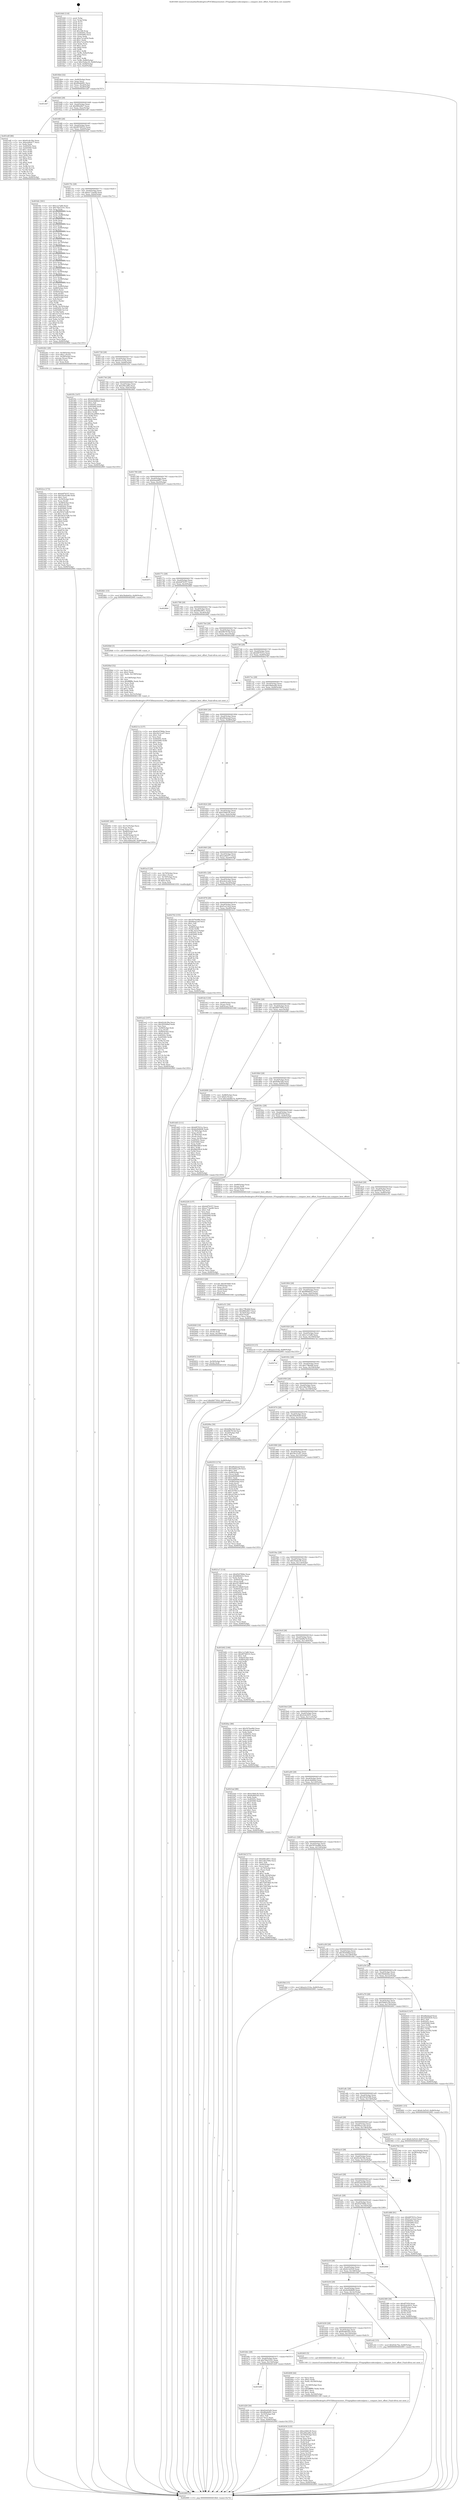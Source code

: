 digraph "0x401640" {
  label = "0x401640 (/mnt/c/Users/mathe/Desktop/tcc/POCII/binaries/extr_FFmpeglibavcodecmlpenc.c_compare_best_offset_Final-ollvm.out::main(0))"
  labelloc = "t"
  node[shape=record]

  Entry [label="",width=0.3,height=0.3,shape=circle,fillcolor=black,style=filled]
  "0x4016b4" [label="{
     0x4016b4 [32]\l
     | [instrs]\l
     &nbsp;&nbsp;0x4016b4 \<+6\>: mov -0x90(%rbp),%eax\l
     &nbsp;&nbsp;0x4016ba \<+2\>: mov %eax,%ecx\l
     &nbsp;&nbsp;0x4016bc \<+6\>: sub $0x86abbf91,%ecx\l
     &nbsp;&nbsp;0x4016c2 \<+6\>: mov %eax,-0xa4(%rbp)\l
     &nbsp;&nbsp;0x4016c8 \<+6\>: mov %ecx,-0xa8(%rbp)\l
     &nbsp;&nbsp;0x4016ce \<+6\>: je 0000000000401d47 \<main+0x707\>\l
  }"]
  "0x401d47" [label="{
     0x401d47\l
  }", style=dashed]
  "0x4016d4" [label="{
     0x4016d4 [28]\l
     | [instrs]\l
     &nbsp;&nbsp;0x4016d4 \<+5\>: jmp 00000000004016d9 \<main+0x99\>\l
     &nbsp;&nbsp;0x4016d9 \<+6\>: mov -0xa4(%rbp),%eax\l
     &nbsp;&nbsp;0x4016df \<+5\>: sub $0x980e6fe7,%eax\l
     &nbsp;&nbsp;0x4016e4 \<+6\>: mov %eax,-0xac(%rbp)\l
     &nbsp;&nbsp;0x4016ea \<+6\>: je 0000000000401e6f \<main+0x82f\>\l
  }"]
  Exit [label="",width=0.3,height=0.3,shape=circle,fillcolor=black,style=filled,peripheries=2]
  "0x401e6f" [label="{
     0x401e6f [86]\l
     | [instrs]\l
     &nbsp;&nbsp;0x401e6f \<+5\>: mov $0x62c8c59a,%eax\l
     &nbsp;&nbsp;0x401e74 \<+5\>: mov $0xea4fe477,%ecx\l
     &nbsp;&nbsp;0x401e79 \<+2\>: xor %edx,%edx\l
     &nbsp;&nbsp;0x401e7b \<+7\>: mov 0x40505c,%esi\l
     &nbsp;&nbsp;0x401e82 \<+7\>: mov 0x405060,%edi\l
     &nbsp;&nbsp;0x401e89 \<+3\>: sub $0x1,%edx\l
     &nbsp;&nbsp;0x401e8c \<+3\>: mov %esi,%r8d\l
     &nbsp;&nbsp;0x401e8f \<+3\>: add %edx,%r8d\l
     &nbsp;&nbsp;0x401e92 \<+4\>: imul %r8d,%esi\l
     &nbsp;&nbsp;0x401e96 \<+3\>: and $0x1,%esi\l
     &nbsp;&nbsp;0x401e99 \<+3\>: cmp $0x0,%esi\l
     &nbsp;&nbsp;0x401e9c \<+4\>: sete %r9b\l
     &nbsp;&nbsp;0x401ea0 \<+3\>: cmp $0xa,%edi\l
     &nbsp;&nbsp;0x401ea3 \<+4\>: setl %r10b\l
     &nbsp;&nbsp;0x401ea7 \<+3\>: mov %r9b,%r11b\l
     &nbsp;&nbsp;0x401eaa \<+3\>: and %r10b,%r11b\l
     &nbsp;&nbsp;0x401ead \<+3\>: xor %r10b,%r9b\l
     &nbsp;&nbsp;0x401eb0 \<+3\>: or %r9b,%r11b\l
     &nbsp;&nbsp;0x401eb3 \<+4\>: test $0x1,%r11b\l
     &nbsp;&nbsp;0x401eb7 \<+3\>: cmovne %ecx,%eax\l
     &nbsp;&nbsp;0x401eba \<+6\>: mov %eax,-0x90(%rbp)\l
     &nbsp;&nbsp;0x401ec0 \<+5\>: jmp 0000000000402995 \<main+0x1355\>\l
  }"]
  "0x4016f0" [label="{
     0x4016f0 [28]\l
     | [instrs]\l
     &nbsp;&nbsp;0x4016f0 \<+5\>: jmp 00000000004016f5 \<main+0xb5\>\l
     &nbsp;&nbsp;0x4016f5 \<+6\>: mov -0xa4(%rbp),%eax\l
     &nbsp;&nbsp;0x4016fb \<+5\>: sub $0x99706533,%eax\l
     &nbsp;&nbsp;0x401700 \<+6\>: mov %eax,-0xb0(%rbp)\l
     &nbsp;&nbsp;0x401706 \<+6\>: je 0000000000401bfc \<main+0x5bc\>\l
  }"]
  "0x40265e" [label="{
     0x40265e [15]\l
     | [instrs]\l
     &nbsp;&nbsp;0x40265e \<+10\>: movl $0xf497785d,-0x90(%rbp)\l
     &nbsp;&nbsp;0x402668 \<+5\>: jmp 0000000000402995 \<main+0x1355\>\l
  }"]
  "0x401bfc" [label="{
     0x401bfc [301]\l
     | [instrs]\l
     &nbsp;&nbsp;0x401bfc \<+5\>: mov $0xc1a7a66,%eax\l
     &nbsp;&nbsp;0x401c01 \<+5\>: mov $0x7bb23101,%ecx\l
     &nbsp;&nbsp;0x401c06 \<+3\>: mov %rsp,%rdx\l
     &nbsp;&nbsp;0x401c09 \<+4\>: add $0xfffffffffffffff0,%rdx\l
     &nbsp;&nbsp;0x401c0d \<+3\>: mov %rdx,%rsp\l
     &nbsp;&nbsp;0x401c10 \<+7\>: mov %rdx,-0x88(%rbp)\l
     &nbsp;&nbsp;0x401c17 \<+3\>: mov %rsp,%rdx\l
     &nbsp;&nbsp;0x401c1a \<+4\>: add $0xfffffffffffffff0,%rdx\l
     &nbsp;&nbsp;0x401c1e \<+3\>: mov %rdx,%rsp\l
     &nbsp;&nbsp;0x401c21 \<+3\>: mov %rsp,%rsi\l
     &nbsp;&nbsp;0x401c24 \<+4\>: add $0xfffffffffffffff0,%rsi\l
     &nbsp;&nbsp;0x401c28 \<+3\>: mov %rsi,%rsp\l
     &nbsp;&nbsp;0x401c2b \<+4\>: mov %rsi,-0x80(%rbp)\l
     &nbsp;&nbsp;0x401c2f \<+3\>: mov %rsp,%rsi\l
     &nbsp;&nbsp;0x401c32 \<+4\>: add $0xfffffffffffffff0,%rsi\l
     &nbsp;&nbsp;0x401c36 \<+3\>: mov %rsi,%rsp\l
     &nbsp;&nbsp;0x401c39 \<+4\>: mov %rsi,-0x78(%rbp)\l
     &nbsp;&nbsp;0x401c3d \<+3\>: mov %rsp,%rsi\l
     &nbsp;&nbsp;0x401c40 \<+4\>: add $0xfffffffffffffff0,%rsi\l
     &nbsp;&nbsp;0x401c44 \<+3\>: mov %rsi,%rsp\l
     &nbsp;&nbsp;0x401c47 \<+4\>: mov %rsi,-0x70(%rbp)\l
     &nbsp;&nbsp;0x401c4b \<+3\>: mov %rsp,%rsi\l
     &nbsp;&nbsp;0x401c4e \<+4\>: add $0xfffffffffffffff0,%rsi\l
     &nbsp;&nbsp;0x401c52 \<+3\>: mov %rsi,%rsp\l
     &nbsp;&nbsp;0x401c55 \<+4\>: mov %rsi,-0x68(%rbp)\l
     &nbsp;&nbsp;0x401c59 \<+3\>: mov %rsp,%rsi\l
     &nbsp;&nbsp;0x401c5c \<+4\>: add $0xfffffffffffffff0,%rsi\l
     &nbsp;&nbsp;0x401c60 \<+3\>: mov %rsi,%rsp\l
     &nbsp;&nbsp;0x401c63 \<+4\>: mov %rsi,-0x60(%rbp)\l
     &nbsp;&nbsp;0x401c67 \<+3\>: mov %rsp,%rsi\l
     &nbsp;&nbsp;0x401c6a \<+4\>: add $0xfffffffffffffff0,%rsi\l
     &nbsp;&nbsp;0x401c6e \<+3\>: mov %rsi,%rsp\l
     &nbsp;&nbsp;0x401c71 \<+4\>: mov %rsi,-0x58(%rbp)\l
     &nbsp;&nbsp;0x401c75 \<+3\>: mov %rsp,%rsi\l
     &nbsp;&nbsp;0x401c78 \<+4\>: add $0xfffffffffffffff0,%rsi\l
     &nbsp;&nbsp;0x401c7c \<+3\>: mov %rsi,%rsp\l
     &nbsp;&nbsp;0x401c7f \<+4\>: mov %rsi,-0x50(%rbp)\l
     &nbsp;&nbsp;0x401c83 \<+3\>: mov %rsp,%rsi\l
     &nbsp;&nbsp;0x401c86 \<+4\>: add $0xfffffffffffffff0,%rsi\l
     &nbsp;&nbsp;0x401c8a \<+3\>: mov %rsi,%rsp\l
     &nbsp;&nbsp;0x401c8d \<+4\>: mov %rsi,-0x48(%rbp)\l
     &nbsp;&nbsp;0x401c91 \<+3\>: mov %rsp,%rsi\l
     &nbsp;&nbsp;0x401c94 \<+4\>: add $0xfffffffffffffff0,%rsi\l
     &nbsp;&nbsp;0x401c98 \<+3\>: mov %rsi,%rsp\l
     &nbsp;&nbsp;0x401c9b \<+4\>: mov %rsi,-0x40(%rbp)\l
     &nbsp;&nbsp;0x401c9f \<+7\>: mov -0x88(%rbp),%rsi\l
     &nbsp;&nbsp;0x401ca6 \<+6\>: movl $0x0,(%rsi)\l
     &nbsp;&nbsp;0x401cac \<+6\>: mov -0x94(%rbp),%edi\l
     &nbsp;&nbsp;0x401cb2 \<+2\>: mov %edi,(%rdx)\l
     &nbsp;&nbsp;0x401cb4 \<+4\>: mov -0x80(%rbp),%rsi\l
     &nbsp;&nbsp;0x401cb8 \<+7\>: mov -0xa0(%rbp),%r8\l
     &nbsp;&nbsp;0x401cbf \<+3\>: mov %r8,(%rsi)\l
     &nbsp;&nbsp;0x401cc2 \<+3\>: cmpl $0x2,(%rdx)\l
     &nbsp;&nbsp;0x401cc5 \<+4\>: setne %r9b\l
     &nbsp;&nbsp;0x401cc9 \<+4\>: and $0x1,%r9b\l
     &nbsp;&nbsp;0x401ccd \<+4\>: mov %r9b,-0x35(%rbp)\l
     &nbsp;&nbsp;0x401cd1 \<+8\>: mov 0x40505c,%r10d\l
     &nbsp;&nbsp;0x401cd9 \<+8\>: mov 0x405060,%r11d\l
     &nbsp;&nbsp;0x401ce1 \<+3\>: mov %r10d,%ebx\l
     &nbsp;&nbsp;0x401ce4 \<+6\>: sub $0x1b7e23a4,%ebx\l
     &nbsp;&nbsp;0x401cea \<+3\>: sub $0x1,%ebx\l
     &nbsp;&nbsp;0x401ced \<+6\>: add $0x1b7e23a4,%ebx\l
     &nbsp;&nbsp;0x401cf3 \<+4\>: imul %ebx,%r10d\l
     &nbsp;&nbsp;0x401cf7 \<+4\>: and $0x1,%r10d\l
     &nbsp;&nbsp;0x401cfb \<+4\>: cmp $0x0,%r10d\l
     &nbsp;&nbsp;0x401cff \<+4\>: sete %r9b\l
     &nbsp;&nbsp;0x401d03 \<+4\>: cmp $0xa,%r11d\l
     &nbsp;&nbsp;0x401d07 \<+4\>: setl %r14b\l
     &nbsp;&nbsp;0x401d0b \<+3\>: mov %r9b,%r15b\l
     &nbsp;&nbsp;0x401d0e \<+3\>: and %r14b,%r15b\l
     &nbsp;&nbsp;0x401d11 \<+3\>: xor %r14b,%r9b\l
     &nbsp;&nbsp;0x401d14 \<+3\>: or %r9b,%r15b\l
     &nbsp;&nbsp;0x401d17 \<+4\>: test $0x1,%r15b\l
     &nbsp;&nbsp;0x401d1b \<+3\>: cmovne %ecx,%eax\l
     &nbsp;&nbsp;0x401d1e \<+6\>: mov %eax,-0x90(%rbp)\l
     &nbsp;&nbsp;0x401d24 \<+5\>: jmp 0000000000402995 \<main+0x1355\>\l
  }"]
  "0x40170c" [label="{
     0x40170c [28]\l
     | [instrs]\l
     &nbsp;&nbsp;0x40170c \<+5\>: jmp 0000000000401711 \<main+0xd1\>\l
     &nbsp;&nbsp;0x401711 \<+6\>: mov -0xa4(%rbp),%eax\l
     &nbsp;&nbsp;0x401717 \<+5\>: sub $0xa172ae99,%eax\l
     &nbsp;&nbsp;0x40171c \<+6\>: mov %eax,-0xb4(%rbp)\l
     &nbsp;&nbsp;0x401722 \<+6\>: je 00000000004022b1 \<main+0xc71\>\l
  }"]
  "0x402652" [label="{
     0x402652 [12]\l
     | [instrs]\l
     &nbsp;&nbsp;0x402652 \<+4\>: mov -0x50(%rbp),%rdi\l
     &nbsp;&nbsp;0x402656 \<+3\>: mov (%rdi),%rdi\l
     &nbsp;&nbsp;0x402659 \<+5\>: call 0000000000401030 \<free@plt\>\l
     | [calls]\l
     &nbsp;&nbsp;0x401030 \{1\} (unknown)\l
  }"]
  "0x4022b1" [label="{
     0x4022b1 [29]\l
     | [instrs]\l
     &nbsp;&nbsp;0x4022b1 \<+4\>: mov -0x58(%rbp),%rax\l
     &nbsp;&nbsp;0x4022b5 \<+6\>: movl $0x1,(%rax)\l
     &nbsp;&nbsp;0x4022bb \<+4\>: mov -0x58(%rbp),%rax\l
     &nbsp;&nbsp;0x4022bf \<+3\>: movslq (%rax),%rax\l
     &nbsp;&nbsp;0x4022c2 \<+4\>: shl $0x3,%rax\l
     &nbsp;&nbsp;0x4022c6 \<+3\>: mov %rax,%rdi\l
     &nbsp;&nbsp;0x4022c9 \<+5\>: call 0000000000401050 \<malloc@plt\>\l
     | [calls]\l
     &nbsp;&nbsp;0x401050 \{1\} (unknown)\l
  }"]
  "0x401728" [label="{
     0x401728 [28]\l
     | [instrs]\l
     &nbsp;&nbsp;0x401728 \<+5\>: jmp 000000000040172d \<main+0xed\>\l
     &nbsp;&nbsp;0x40172d \<+6\>: mov -0xa4(%rbp),%eax\l
     &nbsp;&nbsp;0x401733 \<+5\>: sub $0xa2cc510a,%eax\l
     &nbsp;&nbsp;0x401738 \<+6\>: mov %eax,-0xb8(%rbp)\l
     &nbsp;&nbsp;0x40173e \<+6\>: je 0000000000401f5c \<main+0x91c\>\l
  }"]
  "0x402640" [label="{
     0x402640 [18]\l
     | [instrs]\l
     &nbsp;&nbsp;0x402640 \<+4\>: mov -0x68(%rbp),%rdi\l
     &nbsp;&nbsp;0x402644 \<+3\>: mov (%rdi),%rdi\l
     &nbsp;&nbsp;0x402647 \<+6\>: mov %eax,-0x168(%rbp)\l
     &nbsp;&nbsp;0x40264d \<+5\>: call 0000000000401030 \<free@plt\>\l
     | [calls]\l
     &nbsp;&nbsp;0x401030 \{1\} (unknown)\l
  }"]
  "0x401f5c" [label="{
     0x401f5c [147]\l
     | [instrs]\l
     &nbsp;&nbsp;0x401f5c \<+5\>: mov $0xb6bcd911,%eax\l
     &nbsp;&nbsp;0x401f61 \<+5\>: mov $0x4c4b69ed,%ecx\l
     &nbsp;&nbsp;0x401f66 \<+2\>: mov $0x1,%dl\l
     &nbsp;&nbsp;0x401f68 \<+7\>: mov 0x40505c,%esi\l
     &nbsp;&nbsp;0x401f6f \<+7\>: mov 0x405060,%edi\l
     &nbsp;&nbsp;0x401f76 \<+3\>: mov %esi,%r8d\l
     &nbsp;&nbsp;0x401f79 \<+7\>: sub $0x54ca6805,%r8d\l
     &nbsp;&nbsp;0x401f80 \<+4\>: sub $0x1,%r8d\l
     &nbsp;&nbsp;0x401f84 \<+7\>: add $0x54ca6805,%r8d\l
     &nbsp;&nbsp;0x401f8b \<+4\>: imul %r8d,%esi\l
     &nbsp;&nbsp;0x401f8f \<+3\>: and $0x1,%esi\l
     &nbsp;&nbsp;0x401f92 \<+3\>: cmp $0x0,%esi\l
     &nbsp;&nbsp;0x401f95 \<+4\>: sete %r9b\l
     &nbsp;&nbsp;0x401f99 \<+3\>: cmp $0xa,%edi\l
     &nbsp;&nbsp;0x401f9c \<+4\>: setl %r10b\l
     &nbsp;&nbsp;0x401fa0 \<+3\>: mov %r9b,%r11b\l
     &nbsp;&nbsp;0x401fa3 \<+4\>: xor $0xff,%r11b\l
     &nbsp;&nbsp;0x401fa7 \<+3\>: mov %r10b,%bl\l
     &nbsp;&nbsp;0x401faa \<+3\>: xor $0xff,%bl\l
     &nbsp;&nbsp;0x401fad \<+3\>: xor $0x1,%dl\l
     &nbsp;&nbsp;0x401fb0 \<+3\>: mov %r11b,%r14b\l
     &nbsp;&nbsp;0x401fb3 \<+4\>: and $0xff,%r14b\l
     &nbsp;&nbsp;0x401fb7 \<+3\>: and %dl,%r9b\l
     &nbsp;&nbsp;0x401fba \<+3\>: mov %bl,%r15b\l
     &nbsp;&nbsp;0x401fbd \<+4\>: and $0xff,%r15b\l
     &nbsp;&nbsp;0x401fc1 \<+3\>: and %dl,%r10b\l
     &nbsp;&nbsp;0x401fc4 \<+3\>: or %r9b,%r14b\l
     &nbsp;&nbsp;0x401fc7 \<+3\>: or %r10b,%r15b\l
     &nbsp;&nbsp;0x401fca \<+3\>: xor %r15b,%r14b\l
     &nbsp;&nbsp;0x401fcd \<+3\>: or %bl,%r11b\l
     &nbsp;&nbsp;0x401fd0 \<+4\>: xor $0xff,%r11b\l
     &nbsp;&nbsp;0x401fd4 \<+3\>: or $0x1,%dl\l
     &nbsp;&nbsp;0x401fd7 \<+3\>: and %dl,%r11b\l
     &nbsp;&nbsp;0x401fda \<+3\>: or %r11b,%r14b\l
     &nbsp;&nbsp;0x401fdd \<+4\>: test $0x1,%r14b\l
     &nbsp;&nbsp;0x401fe1 \<+3\>: cmovne %ecx,%eax\l
     &nbsp;&nbsp;0x401fe4 \<+6\>: mov %eax,-0x90(%rbp)\l
     &nbsp;&nbsp;0x401fea \<+5\>: jmp 0000000000402995 \<main+0x1355\>\l
  }"]
  "0x401744" [label="{
     0x401744 [28]\l
     | [instrs]\l
     &nbsp;&nbsp;0x401744 \<+5\>: jmp 0000000000401749 \<main+0x109\>\l
     &nbsp;&nbsp;0x401749 \<+6\>: mov -0xa4(%rbp),%eax\l
     &nbsp;&nbsp;0x40174f \<+5\>: sub $0xa94ca8fa,%eax\l
     &nbsp;&nbsp;0x401754 \<+6\>: mov %eax,-0xbc(%rbp)\l
     &nbsp;&nbsp;0x40175a \<+6\>: je 00000000004024b1 \<main+0xe71\>\l
  }"]
  "0x402623" [label="{
     0x402623 [29]\l
     | [instrs]\l
     &nbsp;&nbsp;0x402623 \<+10\>: movabs $0x4030b6,%rdi\l
     &nbsp;&nbsp;0x40262d \<+4\>: mov -0x40(%rbp),%rsi\l
     &nbsp;&nbsp;0x402631 \<+2\>: mov %eax,(%rsi)\l
     &nbsp;&nbsp;0x402633 \<+4\>: mov -0x40(%rbp),%rsi\l
     &nbsp;&nbsp;0x402637 \<+2\>: mov (%rsi),%esi\l
     &nbsp;&nbsp;0x402639 \<+2\>: mov $0x0,%al\l
     &nbsp;&nbsp;0x40263b \<+5\>: call 0000000000401040 \<printf@plt\>\l
     | [calls]\l
     &nbsp;&nbsp;0x401040 \{1\} (unknown)\l
  }"]
  "0x4024b1" [label="{
     0x4024b1 [15]\l
     | [instrs]\l
     &nbsp;&nbsp;0x4024b1 \<+10\>: movl $0x58a8e62a,-0x90(%rbp)\l
     &nbsp;&nbsp;0x4024bb \<+5\>: jmp 0000000000402995 \<main+0x1355\>\l
  }"]
  "0x401760" [label="{
     0x401760 [28]\l
     | [instrs]\l
     &nbsp;&nbsp;0x401760 \<+5\>: jmp 0000000000401765 \<main+0x125\>\l
     &nbsp;&nbsp;0x401765 \<+6\>: mov -0xa4(%rbp),%eax\l
     &nbsp;&nbsp;0x40176b \<+5\>: sub $0xb4a4d657,%eax\l
     &nbsp;&nbsp;0x401770 \<+6\>: mov %eax,-0xc0(%rbp)\l
     &nbsp;&nbsp;0x401776 \<+6\>: je 000000000040267c \<main+0x103c\>\l
  }"]
  "0x402434" [label="{
     0x402434 [125]\l
     | [instrs]\l
     &nbsp;&nbsp;0x402434 \<+5\>: mov $0xe24bfc30,%ecx\l
     &nbsp;&nbsp;0x402439 \<+5\>: mov $0xa94ca8fa,%edx\l
     &nbsp;&nbsp;0x40243e \<+6\>: mov -0x164(%rbp),%esi\l
     &nbsp;&nbsp;0x402444 \<+3\>: imul %eax,%esi\l
     &nbsp;&nbsp;0x402447 \<+3\>: movslq %esi,%rdi\l
     &nbsp;&nbsp;0x40244a \<+4\>: mov -0x50(%rbp),%r8\l
     &nbsp;&nbsp;0x40244e \<+3\>: mov (%r8),%r8\l
     &nbsp;&nbsp;0x402451 \<+4\>: mov -0x48(%rbp),%r9\l
     &nbsp;&nbsp;0x402455 \<+3\>: movslq (%r9),%r9\l
     &nbsp;&nbsp;0x402458 \<+4\>: mov %rdi,(%r8,%r9,8)\l
     &nbsp;&nbsp;0x40245c \<+7\>: mov 0x40505c,%eax\l
     &nbsp;&nbsp;0x402463 \<+7\>: mov 0x405060,%esi\l
     &nbsp;&nbsp;0x40246a \<+3\>: mov %eax,%r10d\l
     &nbsp;&nbsp;0x40246d \<+7\>: add $0xe6a454a9,%r10d\l
     &nbsp;&nbsp;0x402474 \<+4\>: sub $0x1,%r10d\l
     &nbsp;&nbsp;0x402478 \<+7\>: sub $0xe6a454a9,%r10d\l
     &nbsp;&nbsp;0x40247f \<+4\>: imul %r10d,%eax\l
     &nbsp;&nbsp;0x402483 \<+3\>: and $0x1,%eax\l
     &nbsp;&nbsp;0x402486 \<+3\>: cmp $0x0,%eax\l
     &nbsp;&nbsp;0x402489 \<+4\>: sete %r11b\l
     &nbsp;&nbsp;0x40248d \<+3\>: cmp $0xa,%esi\l
     &nbsp;&nbsp;0x402490 \<+3\>: setl %bl\l
     &nbsp;&nbsp;0x402493 \<+3\>: mov %r11b,%r14b\l
     &nbsp;&nbsp;0x402496 \<+3\>: and %bl,%r14b\l
     &nbsp;&nbsp;0x402499 \<+3\>: xor %bl,%r11b\l
     &nbsp;&nbsp;0x40249c \<+3\>: or %r11b,%r14b\l
     &nbsp;&nbsp;0x40249f \<+4\>: test $0x1,%r14b\l
     &nbsp;&nbsp;0x4024a3 \<+3\>: cmovne %edx,%ecx\l
     &nbsp;&nbsp;0x4024a6 \<+6\>: mov %ecx,-0x90(%rbp)\l
     &nbsp;&nbsp;0x4024ac \<+5\>: jmp 0000000000402995 \<main+0x1355\>\l
  }"]
  "0x40267c" [label="{
     0x40267c\l
  }", style=dashed]
  "0x40177c" [label="{
     0x40177c [28]\l
     | [instrs]\l
     &nbsp;&nbsp;0x40177c \<+5\>: jmp 0000000000401781 \<main+0x141\>\l
     &nbsp;&nbsp;0x401781 \<+6\>: mov -0xa4(%rbp),%eax\l
     &nbsp;&nbsp;0x401787 \<+5\>: sub $0xb4f7b557,%eax\l
     &nbsp;&nbsp;0x40178c \<+6\>: mov %eax,-0xc4(%rbp)\l
     &nbsp;&nbsp;0x401792 \<+6\>: je 00000000004028b0 \<main+0x1270\>\l
  }"]
  "0x402408" [label="{
     0x402408 [44]\l
     | [instrs]\l
     &nbsp;&nbsp;0x402408 \<+2\>: xor %ecx,%ecx\l
     &nbsp;&nbsp;0x40240a \<+5\>: mov $0x2,%edx\l
     &nbsp;&nbsp;0x40240f \<+6\>: mov %edx,-0x160(%rbp)\l
     &nbsp;&nbsp;0x402415 \<+1\>: cltd\l
     &nbsp;&nbsp;0x402416 \<+6\>: mov -0x160(%rbp),%esi\l
     &nbsp;&nbsp;0x40241c \<+2\>: idiv %esi\l
     &nbsp;&nbsp;0x40241e \<+6\>: imul $0xfffffffe,%edx,%edx\l
     &nbsp;&nbsp;0x402424 \<+3\>: sub $0x1,%ecx\l
     &nbsp;&nbsp;0x402427 \<+2\>: sub %ecx,%edx\l
     &nbsp;&nbsp;0x402429 \<+6\>: mov %edx,-0x164(%rbp)\l
     &nbsp;&nbsp;0x40242f \<+5\>: call 0000000000401160 \<next_i\>\l
     | [calls]\l
     &nbsp;&nbsp;0x401160 \{1\} (/mnt/c/Users/mathe/Desktop/tcc/POCII/binaries/extr_FFmpeglibavcodecmlpenc.c_compare_best_offset_Final-ollvm.out::next_i)\l
  }"]
  "0x4028b0" [label="{
     0x4028b0\l
  }", style=dashed]
  "0x401798" [label="{
     0x401798 [28]\l
     | [instrs]\l
     &nbsp;&nbsp;0x401798 \<+5\>: jmp 000000000040179d \<main+0x15d\>\l
     &nbsp;&nbsp;0x40179d \<+6\>: mov -0xa4(%rbp),%eax\l
     &nbsp;&nbsp;0x4017a3 \<+5\>: sub $0xb6bcd911,%eax\l
     &nbsp;&nbsp;0x4017a8 \<+6\>: mov %eax,-0xc8(%rbp)\l
     &nbsp;&nbsp;0x4017ae \<+6\>: je 0000000000402861 \<main+0x1221\>\l
  }"]
  "0x4022ce" [label="{
     0x4022ce [172]\l
     | [instrs]\l
     &nbsp;&nbsp;0x4022ce \<+5\>: mov $0xb4f7b557,%ecx\l
     &nbsp;&nbsp;0x4022d3 \<+5\>: mov $0x5dcd3c88,%edx\l
     &nbsp;&nbsp;0x4022d8 \<+3\>: mov $0x1,%sil\l
     &nbsp;&nbsp;0x4022db \<+4\>: mov -0x50(%rbp),%rdi\l
     &nbsp;&nbsp;0x4022df \<+3\>: mov %rax,(%rdi)\l
     &nbsp;&nbsp;0x4022e2 \<+4\>: mov -0x48(%rbp),%rax\l
     &nbsp;&nbsp;0x4022e6 \<+6\>: movl $0x0,(%rax)\l
     &nbsp;&nbsp;0x4022ec \<+8\>: mov 0x40505c,%r8d\l
     &nbsp;&nbsp;0x4022f4 \<+8\>: mov 0x405060,%r9d\l
     &nbsp;&nbsp;0x4022fc \<+3\>: mov %r8d,%r10d\l
     &nbsp;&nbsp;0x4022ff \<+7\>: sub $0x561b7ed8,%r10d\l
     &nbsp;&nbsp;0x402306 \<+4\>: sub $0x1,%r10d\l
     &nbsp;&nbsp;0x40230a \<+7\>: add $0x561b7ed8,%r10d\l
     &nbsp;&nbsp;0x402311 \<+4\>: imul %r10d,%r8d\l
     &nbsp;&nbsp;0x402315 \<+4\>: and $0x1,%r8d\l
     &nbsp;&nbsp;0x402319 \<+4\>: cmp $0x0,%r8d\l
     &nbsp;&nbsp;0x40231d \<+4\>: sete %r11b\l
     &nbsp;&nbsp;0x402321 \<+4\>: cmp $0xa,%r9d\l
     &nbsp;&nbsp;0x402325 \<+3\>: setl %bl\l
     &nbsp;&nbsp;0x402328 \<+3\>: mov %r11b,%r14b\l
     &nbsp;&nbsp;0x40232b \<+4\>: xor $0xff,%r14b\l
     &nbsp;&nbsp;0x40232f \<+3\>: mov %bl,%r15b\l
     &nbsp;&nbsp;0x402332 \<+4\>: xor $0xff,%r15b\l
     &nbsp;&nbsp;0x402336 \<+4\>: xor $0x1,%sil\l
     &nbsp;&nbsp;0x40233a \<+3\>: mov %r14b,%r12b\l
     &nbsp;&nbsp;0x40233d \<+4\>: and $0xff,%r12b\l
     &nbsp;&nbsp;0x402341 \<+3\>: and %sil,%r11b\l
     &nbsp;&nbsp;0x402344 \<+3\>: mov %r15b,%r13b\l
     &nbsp;&nbsp;0x402347 \<+4\>: and $0xff,%r13b\l
     &nbsp;&nbsp;0x40234b \<+3\>: and %sil,%bl\l
     &nbsp;&nbsp;0x40234e \<+3\>: or %r11b,%r12b\l
     &nbsp;&nbsp;0x402351 \<+3\>: or %bl,%r13b\l
     &nbsp;&nbsp;0x402354 \<+3\>: xor %r13b,%r12b\l
     &nbsp;&nbsp;0x402357 \<+3\>: or %r15b,%r14b\l
     &nbsp;&nbsp;0x40235a \<+4\>: xor $0xff,%r14b\l
     &nbsp;&nbsp;0x40235e \<+4\>: or $0x1,%sil\l
     &nbsp;&nbsp;0x402362 \<+3\>: and %sil,%r14b\l
     &nbsp;&nbsp;0x402365 \<+3\>: or %r14b,%r12b\l
     &nbsp;&nbsp;0x402368 \<+4\>: test $0x1,%r12b\l
     &nbsp;&nbsp;0x40236c \<+3\>: cmovne %edx,%ecx\l
     &nbsp;&nbsp;0x40236f \<+6\>: mov %ecx,-0x90(%rbp)\l
     &nbsp;&nbsp;0x402375 \<+5\>: jmp 0000000000402995 \<main+0x1355\>\l
  }"]
  "0x402861" [label="{
     0x402861\l
  }", style=dashed]
  "0x4017b4" [label="{
     0x4017b4 [28]\l
     | [instrs]\l
     &nbsp;&nbsp;0x4017b4 \<+5\>: jmp 00000000004017b9 \<main+0x179\>\l
     &nbsp;&nbsp;0x4017b9 \<+6\>: mov -0xa4(%rbp),%eax\l
     &nbsp;&nbsp;0x4017bf \<+5\>: sub $0xb9b7614d,%eax\l
     &nbsp;&nbsp;0x4017c4 \<+6\>: mov %eax,-0xcc(%rbp)\l
     &nbsp;&nbsp;0x4017ca \<+6\>: je 00000000004020b8 \<main+0xa78\>\l
  }"]
  "0x4020f1" [label="{
     0x4020f1 [45]\l
     | [instrs]\l
     &nbsp;&nbsp;0x4020f1 \<+6\>: mov -0x15c(%rbp),%ecx\l
     &nbsp;&nbsp;0x4020f7 \<+3\>: imul %eax,%ecx\l
     &nbsp;&nbsp;0x4020fa \<+3\>: movslq %ecx,%r8\l
     &nbsp;&nbsp;0x4020fd \<+4\>: mov -0x68(%rbp),%r9\l
     &nbsp;&nbsp;0x402101 \<+3\>: mov (%r9),%r9\l
     &nbsp;&nbsp;0x402104 \<+4\>: mov -0x60(%rbp),%r10\l
     &nbsp;&nbsp;0x402108 \<+3\>: movslq (%r10),%r10\l
     &nbsp;&nbsp;0x40210b \<+4\>: mov %r8,(%r9,%r10,8)\l
     &nbsp;&nbsp;0x40210f \<+10\>: movl $0xc4b6aad0,-0x90(%rbp)\l
     &nbsp;&nbsp;0x402119 \<+5\>: jmp 0000000000402995 \<main+0x1355\>\l
  }"]
  "0x4020b8" [label="{
     0x4020b8 [5]\l
     | [instrs]\l
     &nbsp;&nbsp;0x4020b8 \<+5\>: call 0000000000401160 \<next_i\>\l
     | [calls]\l
     &nbsp;&nbsp;0x401160 \{1\} (/mnt/c/Users/mathe/Desktop/tcc/POCII/binaries/extr_FFmpeglibavcodecmlpenc.c_compare_best_offset_Final-ollvm.out::next_i)\l
  }"]
  "0x4017d0" [label="{
     0x4017d0 [28]\l
     | [instrs]\l
     &nbsp;&nbsp;0x4017d0 \<+5\>: jmp 00000000004017d5 \<main+0x195\>\l
     &nbsp;&nbsp;0x4017d5 \<+6\>: mov -0xa4(%rbp),%eax\l
     &nbsp;&nbsp;0x4017db \<+5\>: sub $0xbf07631e,%eax\l
     &nbsp;&nbsp;0x4017e0 \<+6\>: mov %eax,-0xd0(%rbp)\l
     &nbsp;&nbsp;0x4017e6 \<+6\>: je 00000000004027f4 \<main+0x11b4\>\l
  }"]
  "0x4020bd" [label="{
     0x4020bd [52]\l
     | [instrs]\l
     &nbsp;&nbsp;0x4020bd \<+2\>: xor %ecx,%ecx\l
     &nbsp;&nbsp;0x4020bf \<+5\>: mov $0x2,%edx\l
     &nbsp;&nbsp;0x4020c4 \<+6\>: mov %edx,-0x158(%rbp)\l
     &nbsp;&nbsp;0x4020ca \<+1\>: cltd\l
     &nbsp;&nbsp;0x4020cb \<+6\>: mov -0x158(%rbp),%esi\l
     &nbsp;&nbsp;0x4020d1 \<+2\>: idiv %esi\l
     &nbsp;&nbsp;0x4020d3 \<+6\>: imul $0xfffffffe,%edx,%edx\l
     &nbsp;&nbsp;0x4020d9 \<+2\>: mov %ecx,%edi\l
     &nbsp;&nbsp;0x4020db \<+2\>: sub %edx,%edi\l
     &nbsp;&nbsp;0x4020dd \<+2\>: mov %ecx,%edx\l
     &nbsp;&nbsp;0x4020df \<+3\>: sub $0x1,%edx\l
     &nbsp;&nbsp;0x4020e2 \<+2\>: add %edx,%edi\l
     &nbsp;&nbsp;0x4020e4 \<+2\>: sub %edi,%ecx\l
     &nbsp;&nbsp;0x4020e6 \<+6\>: mov %ecx,-0x15c(%rbp)\l
     &nbsp;&nbsp;0x4020ec \<+5\>: call 0000000000401160 \<next_i\>\l
     | [calls]\l
     &nbsp;&nbsp;0x401160 \{1\} (/mnt/c/Users/mathe/Desktop/tcc/POCII/binaries/extr_FFmpeglibavcodecmlpenc.c_compare_best_offset_Final-ollvm.out::next_i)\l
  }"]
  "0x4027f4" [label="{
     0x4027f4\l
  }", style=dashed]
  "0x4017ec" [label="{
     0x4017ec [28]\l
     | [instrs]\l
     &nbsp;&nbsp;0x4017ec \<+5\>: jmp 00000000004017f1 \<main+0x1b1\>\l
     &nbsp;&nbsp;0x4017f1 \<+6\>: mov -0xa4(%rbp),%eax\l
     &nbsp;&nbsp;0x4017f7 \<+5\>: sub $0xc4b6aad0,%eax\l
     &nbsp;&nbsp;0x4017fc \<+6\>: mov %eax,-0xd4(%rbp)\l
     &nbsp;&nbsp;0x401802 \<+6\>: je 000000000040211e \<main+0xade\>\l
  }"]
  "0x401ee2" [label="{
     0x401ee2 [107]\l
     | [instrs]\l
     &nbsp;&nbsp;0x401ee2 \<+5\>: mov $0x62c8c59a,%ecx\l
     &nbsp;&nbsp;0x401ee7 \<+5\>: mov $0x563048af,%edx\l
     &nbsp;&nbsp;0x401eec \<+2\>: xor %esi,%esi\l
     &nbsp;&nbsp;0x401eee \<+4\>: mov -0x68(%rbp),%rdi\l
     &nbsp;&nbsp;0x401ef2 \<+3\>: mov %rax,(%rdi)\l
     &nbsp;&nbsp;0x401ef5 \<+4\>: mov -0x60(%rbp),%rax\l
     &nbsp;&nbsp;0x401ef9 \<+6\>: movl $0x0,(%rax)\l
     &nbsp;&nbsp;0x401eff \<+8\>: mov 0x40505c,%r8d\l
     &nbsp;&nbsp;0x401f07 \<+8\>: mov 0x405060,%r9d\l
     &nbsp;&nbsp;0x401f0f \<+3\>: sub $0x1,%esi\l
     &nbsp;&nbsp;0x401f12 \<+3\>: mov %r8d,%r10d\l
     &nbsp;&nbsp;0x401f15 \<+3\>: add %esi,%r10d\l
     &nbsp;&nbsp;0x401f18 \<+4\>: imul %r10d,%r8d\l
     &nbsp;&nbsp;0x401f1c \<+4\>: and $0x1,%r8d\l
     &nbsp;&nbsp;0x401f20 \<+4\>: cmp $0x0,%r8d\l
     &nbsp;&nbsp;0x401f24 \<+4\>: sete %r11b\l
     &nbsp;&nbsp;0x401f28 \<+4\>: cmp $0xa,%r9d\l
     &nbsp;&nbsp;0x401f2c \<+3\>: setl %bl\l
     &nbsp;&nbsp;0x401f2f \<+3\>: mov %r11b,%r14b\l
     &nbsp;&nbsp;0x401f32 \<+3\>: and %bl,%r14b\l
     &nbsp;&nbsp;0x401f35 \<+3\>: xor %bl,%r11b\l
     &nbsp;&nbsp;0x401f38 \<+3\>: or %r11b,%r14b\l
     &nbsp;&nbsp;0x401f3b \<+4\>: test $0x1,%r14b\l
     &nbsp;&nbsp;0x401f3f \<+3\>: cmovne %edx,%ecx\l
     &nbsp;&nbsp;0x401f42 \<+6\>: mov %ecx,-0x90(%rbp)\l
     &nbsp;&nbsp;0x401f48 \<+5\>: jmp 0000000000402995 \<main+0x1355\>\l
  }"]
  "0x40211e" [label="{
     0x40211e [137]\l
     | [instrs]\l
     &nbsp;&nbsp;0x40211e \<+5\>: mov $0x65d799de,%eax\l
     &nbsp;&nbsp;0x402123 \<+5\>: mov $0x30c51e07,%ecx\l
     &nbsp;&nbsp;0x402128 \<+2\>: mov $0x1,%dl\l
     &nbsp;&nbsp;0x40212a \<+2\>: xor %esi,%esi\l
     &nbsp;&nbsp;0x40212c \<+7\>: mov 0x40505c,%edi\l
     &nbsp;&nbsp;0x402133 \<+8\>: mov 0x405060,%r8d\l
     &nbsp;&nbsp;0x40213b \<+3\>: sub $0x1,%esi\l
     &nbsp;&nbsp;0x40213e \<+3\>: mov %edi,%r9d\l
     &nbsp;&nbsp;0x402141 \<+3\>: add %esi,%r9d\l
     &nbsp;&nbsp;0x402144 \<+4\>: imul %r9d,%edi\l
     &nbsp;&nbsp;0x402148 \<+3\>: and $0x1,%edi\l
     &nbsp;&nbsp;0x40214b \<+3\>: cmp $0x0,%edi\l
     &nbsp;&nbsp;0x40214e \<+4\>: sete %r10b\l
     &nbsp;&nbsp;0x402152 \<+4\>: cmp $0xa,%r8d\l
     &nbsp;&nbsp;0x402156 \<+4\>: setl %r11b\l
     &nbsp;&nbsp;0x40215a \<+3\>: mov %r10b,%bl\l
     &nbsp;&nbsp;0x40215d \<+3\>: xor $0xff,%bl\l
     &nbsp;&nbsp;0x402160 \<+3\>: mov %r11b,%r14b\l
     &nbsp;&nbsp;0x402163 \<+4\>: xor $0xff,%r14b\l
     &nbsp;&nbsp;0x402167 \<+3\>: xor $0x0,%dl\l
     &nbsp;&nbsp;0x40216a \<+3\>: mov %bl,%r15b\l
     &nbsp;&nbsp;0x40216d \<+4\>: and $0x0,%r15b\l
     &nbsp;&nbsp;0x402171 \<+3\>: and %dl,%r10b\l
     &nbsp;&nbsp;0x402174 \<+3\>: mov %r14b,%r12b\l
     &nbsp;&nbsp;0x402177 \<+4\>: and $0x0,%r12b\l
     &nbsp;&nbsp;0x40217b \<+3\>: and %dl,%r11b\l
     &nbsp;&nbsp;0x40217e \<+3\>: or %r10b,%r15b\l
     &nbsp;&nbsp;0x402181 \<+3\>: or %r11b,%r12b\l
     &nbsp;&nbsp;0x402184 \<+3\>: xor %r12b,%r15b\l
     &nbsp;&nbsp;0x402187 \<+3\>: or %r14b,%bl\l
     &nbsp;&nbsp;0x40218a \<+3\>: xor $0xff,%bl\l
     &nbsp;&nbsp;0x40218d \<+3\>: or $0x0,%dl\l
     &nbsp;&nbsp;0x402190 \<+2\>: and %dl,%bl\l
     &nbsp;&nbsp;0x402192 \<+3\>: or %bl,%r15b\l
     &nbsp;&nbsp;0x402195 \<+4\>: test $0x1,%r15b\l
     &nbsp;&nbsp;0x402199 \<+3\>: cmovne %ecx,%eax\l
     &nbsp;&nbsp;0x40219c \<+6\>: mov %eax,-0x90(%rbp)\l
     &nbsp;&nbsp;0x4021a2 \<+5\>: jmp 0000000000402995 \<main+0x1355\>\l
  }"]
  "0x401808" [label="{
     0x401808 [28]\l
     | [instrs]\l
     &nbsp;&nbsp;0x401808 \<+5\>: jmp 000000000040180d \<main+0x1cd\>\l
     &nbsp;&nbsp;0x40180d \<+6\>: mov -0xa4(%rbp),%eax\l
     &nbsp;&nbsp;0x401813 \<+5\>: sub $0xd9edeaef,%eax\l
     &nbsp;&nbsp;0x401818 \<+6\>: mov %eax,-0xd8(%rbp)\l
     &nbsp;&nbsp;0x40181e \<+6\>: je 0000000000402953 \<main+0x1313\>\l
  }"]
  "0x401dd3" [label="{
     0x401dd3 [111]\l
     | [instrs]\l
     &nbsp;&nbsp;0x401dd3 \<+5\>: mov $0xbf07631e,%ecx\l
     &nbsp;&nbsp;0x401dd8 \<+5\>: mov $0x6e06db08,%edx\l
     &nbsp;&nbsp;0x401ddd \<+4\>: mov -0x78(%rbp),%rdi\l
     &nbsp;&nbsp;0x401de1 \<+2\>: mov %eax,(%rdi)\l
     &nbsp;&nbsp;0x401de3 \<+4\>: mov -0x78(%rbp),%rdi\l
     &nbsp;&nbsp;0x401de7 \<+2\>: mov (%rdi),%eax\l
     &nbsp;&nbsp;0x401de9 \<+3\>: mov %eax,-0x34(%rbp)\l
     &nbsp;&nbsp;0x401dec \<+7\>: mov 0x40505c,%eax\l
     &nbsp;&nbsp;0x401df3 \<+7\>: mov 0x405060,%esi\l
     &nbsp;&nbsp;0x401dfa \<+3\>: mov %eax,%r8d\l
     &nbsp;&nbsp;0x401dfd \<+7\>: add $0x9bb2f9c4,%r8d\l
     &nbsp;&nbsp;0x401e04 \<+4\>: sub $0x1,%r8d\l
     &nbsp;&nbsp;0x401e08 \<+7\>: sub $0x9bb2f9c4,%r8d\l
     &nbsp;&nbsp;0x401e0f \<+4\>: imul %r8d,%eax\l
     &nbsp;&nbsp;0x401e13 \<+3\>: and $0x1,%eax\l
     &nbsp;&nbsp;0x401e16 \<+3\>: cmp $0x0,%eax\l
     &nbsp;&nbsp;0x401e19 \<+4\>: sete %r9b\l
     &nbsp;&nbsp;0x401e1d \<+3\>: cmp $0xa,%esi\l
     &nbsp;&nbsp;0x401e20 \<+4\>: setl %r10b\l
     &nbsp;&nbsp;0x401e24 \<+3\>: mov %r9b,%r11b\l
     &nbsp;&nbsp;0x401e27 \<+3\>: and %r10b,%r11b\l
     &nbsp;&nbsp;0x401e2a \<+3\>: xor %r10b,%r9b\l
     &nbsp;&nbsp;0x401e2d \<+3\>: or %r9b,%r11b\l
     &nbsp;&nbsp;0x401e30 \<+4\>: test $0x1,%r11b\l
     &nbsp;&nbsp;0x401e34 \<+3\>: cmovne %edx,%ecx\l
     &nbsp;&nbsp;0x401e37 \<+6\>: mov %ecx,-0x90(%rbp)\l
     &nbsp;&nbsp;0x401e3d \<+5\>: jmp 0000000000402995 \<main+0x1355\>\l
  }"]
  "0x402953" [label="{
     0x402953\l
  }", style=dashed]
  "0x401824" [label="{
     0x401824 [28]\l
     | [instrs]\l
     &nbsp;&nbsp;0x401824 \<+5\>: jmp 0000000000401829 \<main+0x1e9\>\l
     &nbsp;&nbsp;0x401829 \<+6\>: mov -0xa4(%rbp),%eax\l
     &nbsp;&nbsp;0x40182f \<+5\>: sub $0xe24bfc30,%eax\l
     &nbsp;&nbsp;0x401834 \<+6\>: mov %eax,-0xdc(%rbp)\l
     &nbsp;&nbsp;0x40183a \<+6\>: je 00000000004028ed \<main+0x12ad\>\l
  }"]
  "0x401b88" [label="{
     0x401b88\l
  }", style=dashed]
  "0x4028ed" [label="{
     0x4028ed\l
  }", style=dashed]
  "0x401840" [label="{
     0x401840 [28]\l
     | [instrs]\l
     &nbsp;&nbsp;0x401840 \<+5\>: jmp 0000000000401845 \<main+0x205\>\l
     &nbsp;&nbsp;0x401845 \<+6\>: mov -0xa4(%rbp),%eax\l
     &nbsp;&nbsp;0x40184b \<+5\>: sub $0xea4fe477,%eax\l
     &nbsp;&nbsp;0x401850 \<+6\>: mov %eax,-0xe0(%rbp)\l
     &nbsp;&nbsp;0x401856 \<+6\>: je 0000000000401ec5 \<main+0x885\>\l
  }"]
  "0x401d29" [label="{
     0x401d29 [30]\l
     | [instrs]\l
     &nbsp;&nbsp;0x401d29 \<+5\>: mov $0x62eb5ef4,%eax\l
     &nbsp;&nbsp;0x401d2e \<+5\>: mov $0x86abbf91,%ecx\l
     &nbsp;&nbsp;0x401d33 \<+3\>: mov -0x35(%rbp),%dl\l
     &nbsp;&nbsp;0x401d36 \<+3\>: test $0x1,%dl\l
     &nbsp;&nbsp;0x401d39 \<+3\>: cmovne %ecx,%eax\l
     &nbsp;&nbsp;0x401d3c \<+6\>: mov %eax,-0x90(%rbp)\l
     &nbsp;&nbsp;0x401d42 \<+5\>: jmp 0000000000402995 \<main+0x1355\>\l
  }"]
  "0x401ec5" [label="{
     0x401ec5 [29]\l
     | [instrs]\l
     &nbsp;&nbsp;0x401ec5 \<+4\>: mov -0x70(%rbp),%rax\l
     &nbsp;&nbsp;0x401ec9 \<+6\>: movl $0x1,(%rax)\l
     &nbsp;&nbsp;0x401ecf \<+4\>: mov -0x70(%rbp),%rax\l
     &nbsp;&nbsp;0x401ed3 \<+3\>: movslq (%rax),%rax\l
     &nbsp;&nbsp;0x401ed6 \<+4\>: shl $0x3,%rax\l
     &nbsp;&nbsp;0x401eda \<+3\>: mov %rax,%rdi\l
     &nbsp;&nbsp;0x401edd \<+5\>: call 0000000000401050 \<malloc@plt\>\l
     | [calls]\l
     &nbsp;&nbsp;0x401050 \{1\} (unknown)\l
  }"]
  "0x40185c" [label="{
     0x40185c [28]\l
     | [instrs]\l
     &nbsp;&nbsp;0x40185c \<+5\>: jmp 0000000000401861 \<main+0x221\>\l
     &nbsp;&nbsp;0x401861 \<+6\>: mov -0xa4(%rbp),%eax\l
     &nbsp;&nbsp;0x401867 \<+5\>: sub $0xede2caeb,%eax\l
     &nbsp;&nbsp;0x40186c \<+6\>: mov %eax,-0xe4(%rbp)\l
     &nbsp;&nbsp;0x401872 \<+6\>: je 0000000000402702 \<main+0x10c2\>\l
  }"]
  "0x401b6c" [label="{
     0x401b6c [28]\l
     | [instrs]\l
     &nbsp;&nbsp;0x401b6c \<+5\>: jmp 0000000000401b71 \<main+0x531\>\l
     &nbsp;&nbsp;0x401b71 \<+6\>: mov -0xa4(%rbp),%eax\l
     &nbsp;&nbsp;0x401b77 \<+5\>: sub $0x7bb23101,%eax\l
     &nbsp;&nbsp;0x401b7c \<+6\>: mov %eax,-0x154(%rbp)\l
     &nbsp;&nbsp;0x401b82 \<+6\>: je 0000000000401d29 \<main+0x6e9\>\l
  }"]
  "0x402702" [label="{
     0x402702 [155]\l
     | [instrs]\l
     &nbsp;&nbsp;0x402702 \<+5\>: mov $0x507bad8d,%eax\l
     &nbsp;&nbsp;0x402707 \<+5\>: mov $0x60eacce6,%ecx\l
     &nbsp;&nbsp;0x40270c \<+2\>: mov $0x1,%dl\l
     &nbsp;&nbsp;0x40270e \<+2\>: xor %esi,%esi\l
     &nbsp;&nbsp;0x402710 \<+7\>: mov -0x88(%rbp),%rdi\l
     &nbsp;&nbsp;0x402717 \<+3\>: mov (%rdi),%r8d\l
     &nbsp;&nbsp;0x40271a \<+4\>: mov %r8d,-0x2c(%rbp)\l
     &nbsp;&nbsp;0x40271e \<+8\>: mov 0x40505c,%r8d\l
     &nbsp;&nbsp;0x402726 \<+8\>: mov 0x405060,%r9d\l
     &nbsp;&nbsp;0x40272e \<+3\>: sub $0x1,%esi\l
     &nbsp;&nbsp;0x402731 \<+3\>: mov %r8d,%r10d\l
     &nbsp;&nbsp;0x402734 \<+3\>: add %esi,%r10d\l
     &nbsp;&nbsp;0x402737 \<+4\>: imul %r10d,%r8d\l
     &nbsp;&nbsp;0x40273b \<+4\>: and $0x1,%r8d\l
     &nbsp;&nbsp;0x40273f \<+4\>: cmp $0x0,%r8d\l
     &nbsp;&nbsp;0x402743 \<+4\>: sete %r11b\l
     &nbsp;&nbsp;0x402747 \<+4\>: cmp $0xa,%r9d\l
     &nbsp;&nbsp;0x40274b \<+3\>: setl %bl\l
     &nbsp;&nbsp;0x40274e \<+3\>: mov %r11b,%r14b\l
     &nbsp;&nbsp;0x402751 \<+4\>: xor $0xff,%r14b\l
     &nbsp;&nbsp;0x402755 \<+3\>: mov %bl,%r15b\l
     &nbsp;&nbsp;0x402758 \<+4\>: xor $0xff,%r15b\l
     &nbsp;&nbsp;0x40275c \<+3\>: xor $0x1,%dl\l
     &nbsp;&nbsp;0x40275f \<+3\>: mov %r14b,%r12b\l
     &nbsp;&nbsp;0x402762 \<+4\>: and $0xff,%r12b\l
     &nbsp;&nbsp;0x402766 \<+3\>: and %dl,%r11b\l
     &nbsp;&nbsp;0x402769 \<+3\>: mov %r15b,%r13b\l
     &nbsp;&nbsp;0x40276c \<+4\>: and $0xff,%r13b\l
     &nbsp;&nbsp;0x402770 \<+2\>: and %dl,%bl\l
     &nbsp;&nbsp;0x402772 \<+3\>: or %r11b,%r12b\l
     &nbsp;&nbsp;0x402775 \<+3\>: or %bl,%r13b\l
     &nbsp;&nbsp;0x402778 \<+3\>: xor %r13b,%r12b\l
     &nbsp;&nbsp;0x40277b \<+3\>: or %r15b,%r14b\l
     &nbsp;&nbsp;0x40277e \<+4\>: xor $0xff,%r14b\l
     &nbsp;&nbsp;0x402782 \<+3\>: or $0x1,%dl\l
     &nbsp;&nbsp;0x402785 \<+3\>: and %dl,%r14b\l
     &nbsp;&nbsp;0x402788 \<+3\>: or %r14b,%r12b\l
     &nbsp;&nbsp;0x40278b \<+4\>: test $0x1,%r12b\l
     &nbsp;&nbsp;0x40278f \<+3\>: cmovne %ecx,%eax\l
     &nbsp;&nbsp;0x402792 \<+6\>: mov %eax,-0x90(%rbp)\l
     &nbsp;&nbsp;0x402798 \<+5\>: jmp 0000000000402995 \<main+0x1355\>\l
  }"]
  "0x401878" [label="{
     0x401878 [28]\l
     | [instrs]\l
     &nbsp;&nbsp;0x401878 \<+5\>: jmp 000000000040187d \<main+0x23d\>\l
     &nbsp;&nbsp;0x40187d \<+6\>: mov -0xa4(%rbp),%eax\l
     &nbsp;&nbsp;0x401883 \<+5\>: sub $0xf1a214cd,%eax\l
     &nbsp;&nbsp;0x401888 \<+6\>: mov %eax,-0xe8(%rbp)\l
     &nbsp;&nbsp;0x40188e \<+6\>: je 0000000000401dc3 \<main+0x783\>\l
  }"]
  "0x402403" [label="{
     0x402403 [5]\l
     | [instrs]\l
     &nbsp;&nbsp;0x402403 \<+5\>: call 0000000000401160 \<next_i\>\l
     | [calls]\l
     &nbsp;&nbsp;0x401160 \{1\} (/mnt/c/Users/mathe/Desktop/tcc/POCII/binaries/extr_FFmpeglibavcodecmlpenc.c_compare_best_offset_Final-ollvm.out::next_i)\l
  }"]
  "0x401dc3" [label="{
     0x401dc3 [16]\l
     | [instrs]\l
     &nbsp;&nbsp;0x401dc3 \<+4\>: mov -0x80(%rbp),%rax\l
     &nbsp;&nbsp;0x401dc7 \<+3\>: mov (%rax),%rax\l
     &nbsp;&nbsp;0x401dca \<+4\>: mov 0x8(%rax),%rdi\l
     &nbsp;&nbsp;0x401dce \<+5\>: call 0000000000401060 \<atoi@plt\>\l
     | [calls]\l
     &nbsp;&nbsp;0x401060 \{1\} (unknown)\l
  }"]
  "0x401894" [label="{
     0x401894 [28]\l
     | [instrs]\l
     &nbsp;&nbsp;0x401894 \<+5\>: jmp 0000000000401899 \<main+0x259\>\l
     &nbsp;&nbsp;0x401899 \<+6\>: mov -0xa4(%rbp),%eax\l
     &nbsp;&nbsp;0x40189f \<+5\>: sub $0xf497785d,%eax\l
     &nbsp;&nbsp;0x4018a4 \<+6\>: mov %eax,-0xec(%rbp)\l
     &nbsp;&nbsp;0x4018aa \<+6\>: je 0000000000402690 \<main+0x1050\>\l
  }"]
  "0x401b50" [label="{
     0x401b50 [28]\l
     | [instrs]\l
     &nbsp;&nbsp;0x401b50 \<+5\>: jmp 0000000000401b55 \<main+0x515\>\l
     &nbsp;&nbsp;0x401b55 \<+6\>: mov -0xa4(%rbp),%eax\l
     &nbsp;&nbsp;0x401b5b \<+5\>: sub $0x6edb0343,%eax\l
     &nbsp;&nbsp;0x401b60 \<+6\>: mov %eax,-0x150(%rbp)\l
     &nbsp;&nbsp;0x401b66 \<+6\>: je 0000000000402403 \<main+0xdc3\>\l
  }"]
  "0x402690" [label="{
     0x402690 [28]\l
     | [instrs]\l
     &nbsp;&nbsp;0x402690 \<+7\>: mov -0x88(%rbp),%rax\l
     &nbsp;&nbsp;0x402697 \<+6\>: movl $0x0,(%rax)\l
     &nbsp;&nbsp;0x40269d \<+10\>: movl $0x3abd8a7d,-0x90(%rbp)\l
     &nbsp;&nbsp;0x4026a7 \<+5\>: jmp 0000000000402995 \<main+0x1355\>\l
  }"]
  "0x4018b0" [label="{
     0x4018b0 [28]\l
     | [instrs]\l
     &nbsp;&nbsp;0x4018b0 \<+5\>: jmp 00000000004018b5 \<main+0x275\>\l
     &nbsp;&nbsp;0x4018b5 \<+6\>: mov -0xa4(%rbp),%eax\l
     &nbsp;&nbsp;0x4018bb \<+5\>: sub $0xfefbe344,%eax\l
     &nbsp;&nbsp;0x4018c0 \<+6\>: mov %eax,-0xf0(%rbp)\l
     &nbsp;&nbsp;0x4018c6 \<+6\>: je 0000000000402228 \<main+0xbe8\>\l
  }"]
  "0x401e42" [label="{
     0x401e42 [15]\l
     | [instrs]\l
     &nbsp;&nbsp;0x401e42 \<+10\>: movl $0x83dc7ba,-0x90(%rbp)\l
     &nbsp;&nbsp;0x401e4c \<+5\>: jmp 0000000000402995 \<main+0x1355\>\l
  }"]
  "0x402228" [label="{
     0x402228 [137]\l
     | [instrs]\l
     &nbsp;&nbsp;0x402228 \<+5\>: mov $0xb4f7b557,%eax\l
     &nbsp;&nbsp;0x40222d \<+5\>: mov $0xa172ae99,%ecx\l
     &nbsp;&nbsp;0x402232 \<+2\>: mov $0x1,%dl\l
     &nbsp;&nbsp;0x402234 \<+2\>: xor %esi,%esi\l
     &nbsp;&nbsp;0x402236 \<+7\>: mov 0x40505c,%edi\l
     &nbsp;&nbsp;0x40223d \<+8\>: mov 0x405060,%r8d\l
     &nbsp;&nbsp;0x402245 \<+3\>: sub $0x1,%esi\l
     &nbsp;&nbsp;0x402248 \<+3\>: mov %edi,%r9d\l
     &nbsp;&nbsp;0x40224b \<+3\>: add %esi,%r9d\l
     &nbsp;&nbsp;0x40224e \<+4\>: imul %r9d,%edi\l
     &nbsp;&nbsp;0x402252 \<+3\>: and $0x1,%edi\l
     &nbsp;&nbsp;0x402255 \<+3\>: cmp $0x0,%edi\l
     &nbsp;&nbsp;0x402258 \<+4\>: sete %r10b\l
     &nbsp;&nbsp;0x40225c \<+4\>: cmp $0xa,%r8d\l
     &nbsp;&nbsp;0x402260 \<+4\>: setl %r11b\l
     &nbsp;&nbsp;0x402264 \<+3\>: mov %r10b,%bl\l
     &nbsp;&nbsp;0x402267 \<+3\>: xor $0xff,%bl\l
     &nbsp;&nbsp;0x40226a \<+3\>: mov %r11b,%r14b\l
     &nbsp;&nbsp;0x40226d \<+4\>: xor $0xff,%r14b\l
     &nbsp;&nbsp;0x402271 \<+3\>: xor $0x1,%dl\l
     &nbsp;&nbsp;0x402274 \<+3\>: mov %bl,%r15b\l
     &nbsp;&nbsp;0x402277 \<+4\>: and $0xff,%r15b\l
     &nbsp;&nbsp;0x40227b \<+3\>: and %dl,%r10b\l
     &nbsp;&nbsp;0x40227e \<+3\>: mov %r14b,%r12b\l
     &nbsp;&nbsp;0x402281 \<+4\>: and $0xff,%r12b\l
     &nbsp;&nbsp;0x402285 \<+3\>: and %dl,%r11b\l
     &nbsp;&nbsp;0x402288 \<+3\>: or %r10b,%r15b\l
     &nbsp;&nbsp;0x40228b \<+3\>: or %r11b,%r12b\l
     &nbsp;&nbsp;0x40228e \<+3\>: xor %r12b,%r15b\l
     &nbsp;&nbsp;0x402291 \<+3\>: or %r14b,%bl\l
     &nbsp;&nbsp;0x402294 \<+3\>: xor $0xff,%bl\l
     &nbsp;&nbsp;0x402297 \<+3\>: or $0x1,%dl\l
     &nbsp;&nbsp;0x40229a \<+2\>: and %dl,%bl\l
     &nbsp;&nbsp;0x40229c \<+3\>: or %bl,%r15b\l
     &nbsp;&nbsp;0x40229f \<+4\>: test $0x1,%r15b\l
     &nbsp;&nbsp;0x4022a3 \<+3\>: cmovne %ecx,%eax\l
     &nbsp;&nbsp;0x4022a6 \<+6\>: mov %eax,-0x90(%rbp)\l
     &nbsp;&nbsp;0x4022ac \<+5\>: jmp 0000000000402995 \<main+0x1355\>\l
  }"]
  "0x4018cc" [label="{
     0x4018cc [28]\l
     | [instrs]\l
     &nbsp;&nbsp;0x4018cc \<+5\>: jmp 00000000004018d1 \<main+0x291\>\l
     &nbsp;&nbsp;0x4018d1 \<+6\>: mov -0xa4(%rbp),%eax\l
     &nbsp;&nbsp;0x4018d7 \<+5\>: sub $0xdf7459,%eax\l
     &nbsp;&nbsp;0x4018dc \<+6\>: mov %eax,-0xf4(%rbp)\l
     &nbsp;&nbsp;0x4018e2 \<+6\>: je 0000000000402610 \<main+0xfd0\>\l
  }"]
  "0x401b34" [label="{
     0x401b34 [28]\l
     | [instrs]\l
     &nbsp;&nbsp;0x401b34 \<+5\>: jmp 0000000000401b39 \<main+0x4f9\>\l
     &nbsp;&nbsp;0x401b39 \<+6\>: mov -0xa4(%rbp),%eax\l
     &nbsp;&nbsp;0x401b3f \<+5\>: sub $0x6e06db08,%eax\l
     &nbsp;&nbsp;0x401b44 \<+6\>: mov %eax,-0x14c(%rbp)\l
     &nbsp;&nbsp;0x401b4a \<+6\>: je 0000000000401e42 \<main+0x802\>\l
  }"]
  "0x402610" [label="{
     0x402610 [19]\l
     | [instrs]\l
     &nbsp;&nbsp;0x402610 \<+4\>: mov -0x68(%rbp),%rax\l
     &nbsp;&nbsp;0x402614 \<+3\>: mov (%rax),%rdi\l
     &nbsp;&nbsp;0x402617 \<+4\>: mov -0x50(%rbp),%rax\l
     &nbsp;&nbsp;0x40261b \<+3\>: mov (%rax),%rsi\l
     &nbsp;&nbsp;0x40261e \<+5\>: call 0000000000401420 \<compare_best_offset\>\l
     | [calls]\l
     &nbsp;&nbsp;0x401420 \{1\} (/mnt/c/Users/mathe/Desktop/tcc/POCII/binaries/extr_FFmpeglibavcodecmlpenc.c_compare_best_offset_Final-ollvm.out::compare_best_offset)\l
  }"]
  "0x4018e8" [label="{
     0x4018e8 [28]\l
     | [instrs]\l
     &nbsp;&nbsp;0x4018e8 \<+5\>: jmp 00000000004018ed \<main+0x2ad\>\l
     &nbsp;&nbsp;0x4018ed \<+6\>: mov -0xa4(%rbp),%eax\l
     &nbsp;&nbsp;0x4018f3 \<+5\>: sub $0x83dc7ba,%eax\l
     &nbsp;&nbsp;0x4018f8 \<+6\>: mov %eax,-0xf8(%rbp)\l
     &nbsp;&nbsp;0x4018fe \<+6\>: je 0000000000401e51 \<main+0x811\>\l
  }"]
  "0x402389" [label="{
     0x402389 [36]\l
     | [instrs]\l
     &nbsp;&nbsp;0x402389 \<+5\>: mov $0xdf7459,%eax\l
     &nbsp;&nbsp;0x40238e \<+5\>: mov $0x42dc0031,%ecx\l
     &nbsp;&nbsp;0x402393 \<+4\>: mov -0x48(%rbp),%rdx\l
     &nbsp;&nbsp;0x402397 \<+2\>: mov (%rdx),%esi\l
     &nbsp;&nbsp;0x402399 \<+4\>: mov -0x58(%rbp),%rdx\l
     &nbsp;&nbsp;0x40239d \<+2\>: cmp (%rdx),%esi\l
     &nbsp;&nbsp;0x40239f \<+3\>: cmovl %ecx,%eax\l
     &nbsp;&nbsp;0x4023a2 \<+6\>: mov %eax,-0x90(%rbp)\l
     &nbsp;&nbsp;0x4023a8 \<+5\>: jmp 0000000000402995 \<main+0x1355\>\l
  }"]
  "0x401e51" [label="{
     0x401e51 [30]\l
     | [instrs]\l
     &nbsp;&nbsp;0x401e51 \<+5\>: mov $0x17ffeddd,%eax\l
     &nbsp;&nbsp;0x401e56 \<+5\>: mov $0x980e6fe7,%ecx\l
     &nbsp;&nbsp;0x401e5b \<+3\>: mov -0x34(%rbp),%edx\l
     &nbsp;&nbsp;0x401e5e \<+3\>: cmp $0x0,%edx\l
     &nbsp;&nbsp;0x401e61 \<+3\>: cmove %ecx,%eax\l
     &nbsp;&nbsp;0x401e64 \<+6\>: mov %eax,-0x90(%rbp)\l
     &nbsp;&nbsp;0x401e6a \<+5\>: jmp 0000000000402995 \<main+0x1355\>\l
  }"]
  "0x401904" [label="{
     0x401904 [28]\l
     | [instrs]\l
     &nbsp;&nbsp;0x401904 \<+5\>: jmp 0000000000401909 \<main+0x2c9\>\l
     &nbsp;&nbsp;0x401909 \<+6\>: mov -0xa4(%rbp),%eax\l
     &nbsp;&nbsp;0x40190f \<+5\>: sub $0x86b8d32,%eax\l
     &nbsp;&nbsp;0x401914 \<+6\>: mov %eax,-0xfc(%rbp)\l
     &nbsp;&nbsp;0x40191a \<+6\>: je 0000000000402219 \<main+0xbd9\>\l
  }"]
  "0x401b18" [label="{
     0x401b18 [28]\l
     | [instrs]\l
     &nbsp;&nbsp;0x401b18 \<+5\>: jmp 0000000000401b1d \<main+0x4dd\>\l
     &nbsp;&nbsp;0x401b1d \<+6\>: mov -0xa4(%rbp),%eax\l
     &nbsp;&nbsp;0x401b23 \<+5\>: sub $0x6c3ef3c9,%eax\l
     &nbsp;&nbsp;0x401b28 \<+6\>: mov %eax,-0x148(%rbp)\l
     &nbsp;&nbsp;0x401b2e \<+6\>: je 0000000000402389 \<main+0xd49\>\l
  }"]
  "0x402219" [label="{
     0x402219 [15]\l
     | [instrs]\l
     &nbsp;&nbsp;0x402219 \<+10\>: movl $0xa2cc510a,-0x90(%rbp)\l
     &nbsp;&nbsp;0x402223 \<+5\>: jmp 0000000000402995 \<main+0x1355\>\l
  }"]
  "0x401920" [label="{
     0x401920 [28]\l
     | [instrs]\l
     &nbsp;&nbsp;0x401920 \<+5\>: jmp 0000000000401925 \<main+0x2e5\>\l
     &nbsp;&nbsp;0x401925 \<+6\>: mov -0xa4(%rbp),%eax\l
     &nbsp;&nbsp;0x40192b \<+5\>: sub $0xc1a7a66,%eax\l
     &nbsp;&nbsp;0x401930 \<+6\>: mov %eax,-0x100(%rbp)\l
     &nbsp;&nbsp;0x401936 \<+6\>: je 00000000004027af \<main+0x116f\>\l
  }"]
  "0x402886" [label="{
     0x402886\l
  }", style=dashed]
  "0x4027af" [label="{
     0x4027af\l
  }", style=dashed]
  "0x40193c" [label="{
     0x40193c [28]\l
     | [instrs]\l
     &nbsp;&nbsp;0x40193c \<+5\>: jmp 0000000000401941 \<main+0x301\>\l
     &nbsp;&nbsp;0x401941 \<+6\>: mov -0xa4(%rbp),%eax\l
     &nbsp;&nbsp;0x401947 \<+5\>: sub $0x17ffeddd,%eax\l
     &nbsp;&nbsp;0x40194c \<+6\>: mov %eax,-0x104(%rbp)\l
     &nbsp;&nbsp;0x401952 \<+6\>: je 000000000040266d \<main+0x102d\>\l
  }"]
  "0x401afc" [label="{
     0x401afc [28]\l
     | [instrs]\l
     &nbsp;&nbsp;0x401afc \<+5\>: jmp 0000000000401b01 \<main+0x4c1\>\l
     &nbsp;&nbsp;0x401b01 \<+6\>: mov -0xa4(%rbp),%eax\l
     &nbsp;&nbsp;0x401b07 \<+5\>: sub $0x65d799de,%eax\l
     &nbsp;&nbsp;0x401b0c \<+6\>: mov %eax,-0x144(%rbp)\l
     &nbsp;&nbsp;0x401b12 \<+6\>: je 0000000000402886 \<main+0x1246\>\l
  }"]
  "0x40266d" [label="{
     0x40266d\l
  }", style=dashed]
  "0x401958" [label="{
     0x401958 [28]\l
     | [instrs]\l
     &nbsp;&nbsp;0x401958 \<+5\>: jmp 000000000040195d \<main+0x31d\>\l
     &nbsp;&nbsp;0x40195d \<+6\>: mov -0xa4(%rbp),%eax\l
     &nbsp;&nbsp;0x401963 \<+5\>: sub $0x1dba769e,%eax\l
     &nbsp;&nbsp;0x401968 \<+6\>: mov %eax,-0x108(%rbp)\l
     &nbsp;&nbsp;0x40196e \<+6\>: je 000000000040209a \<main+0xa5a\>\l
  }"]
  "0x401d68" [label="{
     0x401d68 [91]\l
     | [instrs]\l
     &nbsp;&nbsp;0x401d68 \<+5\>: mov $0xbf07631e,%eax\l
     &nbsp;&nbsp;0x401d6d \<+5\>: mov $0xf1a214cd,%ecx\l
     &nbsp;&nbsp;0x401d72 \<+7\>: mov 0x40505c,%edx\l
     &nbsp;&nbsp;0x401d79 \<+7\>: mov 0x405060,%esi\l
     &nbsp;&nbsp;0x401d80 \<+2\>: mov %edx,%edi\l
     &nbsp;&nbsp;0x401d82 \<+6\>: sub $0x8e5ae12a,%edi\l
     &nbsp;&nbsp;0x401d88 \<+3\>: sub $0x1,%edi\l
     &nbsp;&nbsp;0x401d8b \<+6\>: add $0x8e5ae12a,%edi\l
     &nbsp;&nbsp;0x401d91 \<+3\>: imul %edi,%edx\l
     &nbsp;&nbsp;0x401d94 \<+3\>: and $0x1,%edx\l
     &nbsp;&nbsp;0x401d97 \<+3\>: cmp $0x0,%edx\l
     &nbsp;&nbsp;0x401d9a \<+4\>: sete %r8b\l
     &nbsp;&nbsp;0x401d9e \<+3\>: cmp $0xa,%esi\l
     &nbsp;&nbsp;0x401da1 \<+4\>: setl %r9b\l
     &nbsp;&nbsp;0x401da5 \<+3\>: mov %r8b,%r10b\l
     &nbsp;&nbsp;0x401da8 \<+3\>: and %r9b,%r10b\l
     &nbsp;&nbsp;0x401dab \<+3\>: xor %r9b,%r8b\l
     &nbsp;&nbsp;0x401dae \<+3\>: or %r8b,%r10b\l
     &nbsp;&nbsp;0x401db1 \<+4\>: test $0x1,%r10b\l
     &nbsp;&nbsp;0x401db5 \<+3\>: cmovne %ecx,%eax\l
     &nbsp;&nbsp;0x401db8 \<+6\>: mov %eax,-0x90(%rbp)\l
     &nbsp;&nbsp;0x401dbe \<+5\>: jmp 0000000000402995 \<main+0x1355\>\l
  }"]
  "0x40209a" [label="{
     0x40209a [30]\l
     | [instrs]\l
     &nbsp;&nbsp;0x40209a \<+5\>: mov $0xfefbe344,%eax\l
     &nbsp;&nbsp;0x40209f \<+5\>: mov $0xb9b7614d,%ecx\l
     &nbsp;&nbsp;0x4020a4 \<+3\>: mov -0x2d(%rbp),%dl\l
     &nbsp;&nbsp;0x4020a7 \<+3\>: test $0x1,%dl\l
     &nbsp;&nbsp;0x4020aa \<+3\>: cmovne %ecx,%eax\l
     &nbsp;&nbsp;0x4020ad \<+6\>: mov %eax,-0x90(%rbp)\l
     &nbsp;&nbsp;0x4020b3 \<+5\>: jmp 0000000000402995 \<main+0x1355\>\l
  }"]
  "0x401974" [label="{
     0x401974 [28]\l
     | [instrs]\l
     &nbsp;&nbsp;0x401974 \<+5\>: jmp 0000000000401979 \<main+0x339\>\l
     &nbsp;&nbsp;0x401979 \<+6\>: mov -0xa4(%rbp),%eax\l
     &nbsp;&nbsp;0x40197f \<+5\>: sub $0x2f2b5630,%eax\l
     &nbsp;&nbsp;0x401984 \<+6\>: mov %eax,-0x10c(%rbp)\l
     &nbsp;&nbsp;0x40198a \<+6\>: je 0000000000402553 \<main+0xf13\>\l
  }"]
  "0x401ae0" [label="{
     0x401ae0 [28]\l
     | [instrs]\l
     &nbsp;&nbsp;0x401ae0 \<+5\>: jmp 0000000000401ae5 \<main+0x4a5\>\l
     &nbsp;&nbsp;0x401ae5 \<+6\>: mov -0xa4(%rbp),%eax\l
     &nbsp;&nbsp;0x401aeb \<+5\>: sub $0x62eb5ef4,%eax\l
     &nbsp;&nbsp;0x401af0 \<+6\>: mov %eax,-0x140(%rbp)\l
     &nbsp;&nbsp;0x401af6 \<+6\>: je 0000000000401d68 \<main+0x728\>\l
  }"]
  "0x402553" [label="{
     0x402553 [174]\l
     | [instrs]\l
     &nbsp;&nbsp;0x402553 \<+5\>: mov $0xd9edeaef,%eax\l
     &nbsp;&nbsp;0x402558 \<+5\>: mov $0x5d491a39,%ecx\l
     &nbsp;&nbsp;0x40255d \<+2\>: mov $0x1,%dl\l
     &nbsp;&nbsp;0x40255f \<+4\>: mov -0x48(%rbp),%rsi\l
     &nbsp;&nbsp;0x402563 \<+2\>: mov (%rsi),%edi\l
     &nbsp;&nbsp;0x402565 \<+6\>: add $0xbd06846f,%edi\l
     &nbsp;&nbsp;0x40256b \<+3\>: add $0x1,%edi\l
     &nbsp;&nbsp;0x40256e \<+6\>: sub $0xbd06846f,%edi\l
     &nbsp;&nbsp;0x402574 \<+4\>: mov -0x48(%rbp),%rsi\l
     &nbsp;&nbsp;0x402578 \<+2\>: mov %edi,(%rsi)\l
     &nbsp;&nbsp;0x40257a \<+7\>: mov 0x40505c,%edi\l
     &nbsp;&nbsp;0x402581 \<+8\>: mov 0x405060,%r8d\l
     &nbsp;&nbsp;0x402589 \<+3\>: mov %edi,%r9d\l
     &nbsp;&nbsp;0x40258c \<+7\>: sub $0xcd709c1a,%r9d\l
     &nbsp;&nbsp;0x402593 \<+4\>: sub $0x1,%r9d\l
     &nbsp;&nbsp;0x402597 \<+7\>: add $0xcd709c1a,%r9d\l
     &nbsp;&nbsp;0x40259e \<+4\>: imul %r9d,%edi\l
     &nbsp;&nbsp;0x4025a2 \<+3\>: and $0x1,%edi\l
     &nbsp;&nbsp;0x4025a5 \<+3\>: cmp $0x0,%edi\l
     &nbsp;&nbsp;0x4025a8 \<+4\>: sete %r10b\l
     &nbsp;&nbsp;0x4025ac \<+4\>: cmp $0xa,%r8d\l
     &nbsp;&nbsp;0x4025b0 \<+4\>: setl %r11b\l
     &nbsp;&nbsp;0x4025b4 \<+3\>: mov %r10b,%bl\l
     &nbsp;&nbsp;0x4025b7 \<+3\>: xor $0xff,%bl\l
     &nbsp;&nbsp;0x4025ba \<+3\>: mov %r11b,%r14b\l
     &nbsp;&nbsp;0x4025bd \<+4\>: xor $0xff,%r14b\l
     &nbsp;&nbsp;0x4025c1 \<+3\>: xor $0x0,%dl\l
     &nbsp;&nbsp;0x4025c4 \<+3\>: mov %bl,%r15b\l
     &nbsp;&nbsp;0x4025c7 \<+4\>: and $0x0,%r15b\l
     &nbsp;&nbsp;0x4025cb \<+3\>: and %dl,%r10b\l
     &nbsp;&nbsp;0x4025ce \<+3\>: mov %r14b,%r12b\l
     &nbsp;&nbsp;0x4025d1 \<+4\>: and $0x0,%r12b\l
     &nbsp;&nbsp;0x4025d5 \<+3\>: and %dl,%r11b\l
     &nbsp;&nbsp;0x4025d8 \<+3\>: or %r10b,%r15b\l
     &nbsp;&nbsp;0x4025db \<+3\>: or %r11b,%r12b\l
     &nbsp;&nbsp;0x4025de \<+3\>: xor %r12b,%r15b\l
     &nbsp;&nbsp;0x4025e1 \<+3\>: or %r14b,%bl\l
     &nbsp;&nbsp;0x4025e4 \<+3\>: xor $0xff,%bl\l
     &nbsp;&nbsp;0x4025e7 \<+3\>: or $0x0,%dl\l
     &nbsp;&nbsp;0x4025ea \<+2\>: and %dl,%bl\l
     &nbsp;&nbsp;0x4025ec \<+3\>: or %bl,%r15b\l
     &nbsp;&nbsp;0x4025ef \<+4\>: test $0x1,%r15b\l
     &nbsp;&nbsp;0x4025f3 \<+3\>: cmovne %ecx,%eax\l
     &nbsp;&nbsp;0x4025f6 \<+6\>: mov %eax,-0x90(%rbp)\l
     &nbsp;&nbsp;0x4025fc \<+5\>: jmp 0000000000402995 \<main+0x1355\>\l
  }"]
  "0x401990" [label="{
     0x401990 [28]\l
     | [instrs]\l
     &nbsp;&nbsp;0x401990 \<+5\>: jmp 0000000000401995 \<main+0x355\>\l
     &nbsp;&nbsp;0x401995 \<+6\>: mov -0xa4(%rbp),%eax\l
     &nbsp;&nbsp;0x40199b \<+5\>: sub $0x30c51e07,%eax\l
     &nbsp;&nbsp;0x4019a0 \<+6\>: mov %eax,-0x110(%rbp)\l
     &nbsp;&nbsp;0x4019a6 \<+6\>: je 00000000004021a7 \<main+0xb67\>\l
  }"]
  "0x402824" [label="{
     0x402824\l
  }", style=dashed]
  "0x4021a7" [label="{
     0x4021a7 [114]\l
     | [instrs]\l
     &nbsp;&nbsp;0x4021a7 \<+5\>: mov $0x65d799de,%eax\l
     &nbsp;&nbsp;0x4021ac \<+5\>: mov $0x86b8d32,%ecx\l
     &nbsp;&nbsp;0x4021b1 \<+2\>: xor %edx,%edx\l
     &nbsp;&nbsp;0x4021b3 \<+4\>: mov -0x60(%rbp),%rsi\l
     &nbsp;&nbsp;0x4021b7 \<+2\>: mov (%rsi),%edi\l
     &nbsp;&nbsp;0x4021b9 \<+6\>: add $0x5f138b8f,%edi\l
     &nbsp;&nbsp;0x4021bf \<+3\>: add $0x1,%edi\l
     &nbsp;&nbsp;0x4021c2 \<+6\>: sub $0x5f138b8f,%edi\l
     &nbsp;&nbsp;0x4021c8 \<+4\>: mov -0x60(%rbp),%rsi\l
     &nbsp;&nbsp;0x4021cc \<+2\>: mov %edi,(%rsi)\l
     &nbsp;&nbsp;0x4021ce \<+7\>: mov 0x40505c,%edi\l
     &nbsp;&nbsp;0x4021d5 \<+8\>: mov 0x405060,%r8d\l
     &nbsp;&nbsp;0x4021dd \<+3\>: sub $0x1,%edx\l
     &nbsp;&nbsp;0x4021e0 \<+3\>: mov %edi,%r9d\l
     &nbsp;&nbsp;0x4021e3 \<+3\>: add %edx,%r9d\l
     &nbsp;&nbsp;0x4021e6 \<+4\>: imul %r9d,%edi\l
     &nbsp;&nbsp;0x4021ea \<+3\>: and $0x1,%edi\l
     &nbsp;&nbsp;0x4021ed \<+3\>: cmp $0x0,%edi\l
     &nbsp;&nbsp;0x4021f0 \<+4\>: sete %r10b\l
     &nbsp;&nbsp;0x4021f4 \<+4\>: cmp $0xa,%r8d\l
     &nbsp;&nbsp;0x4021f8 \<+4\>: setl %r11b\l
     &nbsp;&nbsp;0x4021fc \<+3\>: mov %r10b,%bl\l
     &nbsp;&nbsp;0x4021ff \<+3\>: and %r11b,%bl\l
     &nbsp;&nbsp;0x402202 \<+3\>: xor %r11b,%r10b\l
     &nbsp;&nbsp;0x402205 \<+3\>: or %r10b,%bl\l
     &nbsp;&nbsp;0x402208 \<+3\>: test $0x1,%bl\l
     &nbsp;&nbsp;0x40220b \<+3\>: cmovne %ecx,%eax\l
     &nbsp;&nbsp;0x40220e \<+6\>: mov %eax,-0x90(%rbp)\l
     &nbsp;&nbsp;0x402214 \<+5\>: jmp 0000000000402995 \<main+0x1355\>\l
  }"]
  "0x4019ac" [label="{
     0x4019ac [28]\l
     | [instrs]\l
     &nbsp;&nbsp;0x4019ac \<+5\>: jmp 00000000004019b1 \<main+0x371\>\l
     &nbsp;&nbsp;0x4019b1 \<+6\>: mov -0xa4(%rbp),%eax\l
     &nbsp;&nbsp;0x4019b7 \<+5\>: sub $0x35afac30,%eax\l
     &nbsp;&nbsp;0x4019bc \<+6\>: mov %eax,-0x114(%rbp)\l
     &nbsp;&nbsp;0x4019c2 \<+6\>: je 0000000000401b92 \<main+0x552\>\l
  }"]
  "0x401ac4" [label="{
     0x401ac4 [28]\l
     | [instrs]\l
     &nbsp;&nbsp;0x401ac4 \<+5\>: jmp 0000000000401ac9 \<main+0x489\>\l
     &nbsp;&nbsp;0x401ac9 \<+6\>: mov -0xa4(%rbp),%eax\l
     &nbsp;&nbsp;0x401acf \<+5\>: sub $0x62c8c59a,%eax\l
     &nbsp;&nbsp;0x401ad4 \<+6\>: mov %eax,-0x13c(%rbp)\l
     &nbsp;&nbsp;0x401ada \<+6\>: je 0000000000402824 \<main+0x11e4\>\l
  }"]
  "0x401b92" [label="{
     0x401b92 [106]\l
     | [instrs]\l
     &nbsp;&nbsp;0x401b92 \<+5\>: mov $0xc1a7a66,%eax\l
     &nbsp;&nbsp;0x401b97 \<+5\>: mov $0x99706533,%ecx\l
     &nbsp;&nbsp;0x401b9c \<+2\>: mov $0x1,%dl\l
     &nbsp;&nbsp;0x401b9e \<+7\>: mov -0x8a(%rbp),%sil\l
     &nbsp;&nbsp;0x401ba5 \<+7\>: mov -0x89(%rbp),%dil\l
     &nbsp;&nbsp;0x401bac \<+3\>: mov %sil,%r8b\l
     &nbsp;&nbsp;0x401baf \<+4\>: xor $0xff,%r8b\l
     &nbsp;&nbsp;0x401bb3 \<+3\>: mov %dil,%r9b\l
     &nbsp;&nbsp;0x401bb6 \<+4\>: xor $0xff,%r9b\l
     &nbsp;&nbsp;0x401bba \<+3\>: xor $0x0,%dl\l
     &nbsp;&nbsp;0x401bbd \<+3\>: mov %r8b,%r10b\l
     &nbsp;&nbsp;0x401bc0 \<+4\>: and $0x0,%r10b\l
     &nbsp;&nbsp;0x401bc4 \<+3\>: and %dl,%sil\l
     &nbsp;&nbsp;0x401bc7 \<+3\>: mov %r9b,%r11b\l
     &nbsp;&nbsp;0x401bca \<+4\>: and $0x0,%r11b\l
     &nbsp;&nbsp;0x401bce \<+3\>: and %dl,%dil\l
     &nbsp;&nbsp;0x401bd1 \<+3\>: or %sil,%r10b\l
     &nbsp;&nbsp;0x401bd4 \<+3\>: or %dil,%r11b\l
     &nbsp;&nbsp;0x401bd7 \<+3\>: xor %r11b,%r10b\l
     &nbsp;&nbsp;0x401bda \<+3\>: or %r9b,%r8b\l
     &nbsp;&nbsp;0x401bdd \<+4\>: xor $0xff,%r8b\l
     &nbsp;&nbsp;0x401be1 \<+3\>: or $0x0,%dl\l
     &nbsp;&nbsp;0x401be4 \<+3\>: and %dl,%r8b\l
     &nbsp;&nbsp;0x401be7 \<+3\>: or %r8b,%r10b\l
     &nbsp;&nbsp;0x401bea \<+4\>: test $0x1,%r10b\l
     &nbsp;&nbsp;0x401bee \<+3\>: cmovne %ecx,%eax\l
     &nbsp;&nbsp;0x401bf1 \<+6\>: mov %eax,-0x90(%rbp)\l
     &nbsp;&nbsp;0x401bf7 \<+5\>: jmp 0000000000402995 \<main+0x1355\>\l
  }"]
  "0x4019c8" [label="{
     0x4019c8 [28]\l
     | [instrs]\l
     &nbsp;&nbsp;0x4019c8 \<+5\>: jmp 00000000004019cd \<main+0x38d\>\l
     &nbsp;&nbsp;0x4019cd \<+6\>: mov -0xa4(%rbp),%eax\l
     &nbsp;&nbsp;0x4019d3 \<+5\>: sub $0x3abd8a7d,%eax\l
     &nbsp;&nbsp;0x4019d8 \<+6\>: mov %eax,-0x118(%rbp)\l
     &nbsp;&nbsp;0x4019de \<+6\>: je 00000000004026ac \<main+0x106c\>\l
  }"]
  "0x402995" [label="{
     0x402995 [5]\l
     | [instrs]\l
     &nbsp;&nbsp;0x402995 \<+5\>: jmp 00000000004016b4 \<main+0x74\>\l
  }"]
  "0x401640" [label="{
     0x401640 [116]\l
     | [instrs]\l
     &nbsp;&nbsp;0x401640 \<+1\>: push %rbp\l
     &nbsp;&nbsp;0x401641 \<+3\>: mov %rsp,%rbp\l
     &nbsp;&nbsp;0x401644 \<+2\>: push %r15\l
     &nbsp;&nbsp;0x401646 \<+2\>: push %r14\l
     &nbsp;&nbsp;0x401648 \<+2\>: push %r13\l
     &nbsp;&nbsp;0x40164a \<+2\>: push %r12\l
     &nbsp;&nbsp;0x40164c \<+1\>: push %rbx\l
     &nbsp;&nbsp;0x40164d \<+7\>: sub $0x168,%rsp\l
     &nbsp;&nbsp;0x401654 \<+7\>: mov 0x40505c,%eax\l
     &nbsp;&nbsp;0x40165b \<+7\>: mov 0x405060,%ecx\l
     &nbsp;&nbsp;0x401662 \<+2\>: mov %eax,%edx\l
     &nbsp;&nbsp;0x401664 \<+6\>: sub $0xe7a1ad5d,%edx\l
     &nbsp;&nbsp;0x40166a \<+3\>: sub $0x1,%edx\l
     &nbsp;&nbsp;0x40166d \<+6\>: add $0xe7a1ad5d,%edx\l
     &nbsp;&nbsp;0x401673 \<+3\>: imul %edx,%eax\l
     &nbsp;&nbsp;0x401676 \<+3\>: and $0x1,%eax\l
     &nbsp;&nbsp;0x401679 \<+3\>: cmp $0x0,%eax\l
     &nbsp;&nbsp;0x40167c \<+4\>: sete %r8b\l
     &nbsp;&nbsp;0x401680 \<+4\>: and $0x1,%r8b\l
     &nbsp;&nbsp;0x401684 \<+7\>: mov %r8b,-0x8a(%rbp)\l
     &nbsp;&nbsp;0x40168b \<+3\>: cmp $0xa,%ecx\l
     &nbsp;&nbsp;0x40168e \<+4\>: setl %r8b\l
     &nbsp;&nbsp;0x401692 \<+4\>: and $0x1,%r8b\l
     &nbsp;&nbsp;0x401696 \<+7\>: mov %r8b,-0x89(%rbp)\l
     &nbsp;&nbsp;0x40169d \<+10\>: movl $0x35afac30,-0x90(%rbp)\l
     &nbsp;&nbsp;0x4016a7 \<+6\>: mov %edi,-0x94(%rbp)\l
     &nbsp;&nbsp;0x4016ad \<+7\>: mov %rsi,-0xa0(%rbp)\l
  }"]
  "0x40279d" [label="{
     0x40279d [18]\l
     | [instrs]\l
     &nbsp;&nbsp;0x40279d \<+3\>: mov -0x2c(%rbp),%eax\l
     &nbsp;&nbsp;0x4027a0 \<+4\>: lea -0x28(%rbp),%rsp\l
     &nbsp;&nbsp;0x4027a4 \<+1\>: pop %rbx\l
     &nbsp;&nbsp;0x4027a5 \<+2\>: pop %r12\l
     &nbsp;&nbsp;0x4027a7 \<+2\>: pop %r13\l
     &nbsp;&nbsp;0x4027a9 \<+2\>: pop %r14\l
     &nbsp;&nbsp;0x4027ab \<+2\>: pop %r15\l
     &nbsp;&nbsp;0x4027ad \<+1\>: pop %rbp\l
     &nbsp;&nbsp;0x4027ae \<+1\>: ret\l
  }"]
  "0x401aa8" [label="{
     0x401aa8 [28]\l
     | [instrs]\l
     &nbsp;&nbsp;0x401aa8 \<+5\>: jmp 0000000000401aad \<main+0x46d\>\l
     &nbsp;&nbsp;0x401aad \<+6\>: mov -0xa4(%rbp),%eax\l
     &nbsp;&nbsp;0x401ab3 \<+5\>: sub $0x60eacce6,%eax\l
     &nbsp;&nbsp;0x401ab8 \<+6\>: mov %eax,-0x138(%rbp)\l
     &nbsp;&nbsp;0x401abe \<+6\>: je 000000000040279d \<main+0x115d\>\l
  }"]
  "0x4026ac" [label="{
     0x4026ac [86]\l
     | [instrs]\l
     &nbsp;&nbsp;0x4026ac \<+5\>: mov $0x507bad8d,%eax\l
     &nbsp;&nbsp;0x4026b1 \<+5\>: mov $0xede2caeb,%ecx\l
     &nbsp;&nbsp;0x4026b6 \<+2\>: xor %edx,%edx\l
     &nbsp;&nbsp;0x4026b8 \<+7\>: mov 0x40505c,%esi\l
     &nbsp;&nbsp;0x4026bf \<+7\>: mov 0x405060,%edi\l
     &nbsp;&nbsp;0x4026c6 \<+3\>: sub $0x1,%edx\l
     &nbsp;&nbsp;0x4026c9 \<+3\>: mov %esi,%r8d\l
     &nbsp;&nbsp;0x4026cc \<+3\>: add %edx,%r8d\l
     &nbsp;&nbsp;0x4026cf \<+4\>: imul %r8d,%esi\l
     &nbsp;&nbsp;0x4026d3 \<+3\>: and $0x1,%esi\l
     &nbsp;&nbsp;0x4026d6 \<+3\>: cmp $0x0,%esi\l
     &nbsp;&nbsp;0x4026d9 \<+4\>: sete %r9b\l
     &nbsp;&nbsp;0x4026dd \<+3\>: cmp $0xa,%edi\l
     &nbsp;&nbsp;0x4026e0 \<+4\>: setl %r10b\l
     &nbsp;&nbsp;0x4026e4 \<+3\>: mov %r9b,%r11b\l
     &nbsp;&nbsp;0x4026e7 \<+3\>: and %r10b,%r11b\l
     &nbsp;&nbsp;0x4026ea \<+3\>: xor %r10b,%r9b\l
     &nbsp;&nbsp;0x4026ed \<+3\>: or %r9b,%r11b\l
     &nbsp;&nbsp;0x4026f0 \<+4\>: test $0x1,%r11b\l
     &nbsp;&nbsp;0x4026f4 \<+3\>: cmovne %ecx,%eax\l
     &nbsp;&nbsp;0x4026f7 \<+6\>: mov %eax,-0x90(%rbp)\l
     &nbsp;&nbsp;0x4026fd \<+5\>: jmp 0000000000402995 \<main+0x1355\>\l
  }"]
  "0x4019e4" [label="{
     0x4019e4 [28]\l
     | [instrs]\l
     &nbsp;&nbsp;0x4019e4 \<+5\>: jmp 00000000004019e9 \<main+0x3a9\>\l
     &nbsp;&nbsp;0x4019e9 \<+6\>: mov -0xa4(%rbp),%eax\l
     &nbsp;&nbsp;0x4019ef \<+5\>: sub $0x42dc0031,%eax\l
     &nbsp;&nbsp;0x4019f4 \<+6\>: mov %eax,-0x11c(%rbp)\l
     &nbsp;&nbsp;0x4019fa \<+6\>: je 00000000004023ad \<main+0xd6d\>\l
  }"]
  "0x40237a" [label="{
     0x40237a [15]\l
     | [instrs]\l
     &nbsp;&nbsp;0x40237a \<+10\>: movl $0x6c3ef3c9,-0x90(%rbp)\l
     &nbsp;&nbsp;0x402384 \<+5\>: jmp 0000000000402995 \<main+0x1355\>\l
  }"]
  "0x4023ad" [label="{
     0x4023ad [86]\l
     | [instrs]\l
     &nbsp;&nbsp;0x4023ad \<+5\>: mov $0xe24bfc30,%eax\l
     &nbsp;&nbsp;0x4023b2 \<+5\>: mov $0x6edb0343,%ecx\l
     &nbsp;&nbsp;0x4023b7 \<+2\>: xor %edx,%edx\l
     &nbsp;&nbsp;0x4023b9 \<+7\>: mov 0x40505c,%esi\l
     &nbsp;&nbsp;0x4023c0 \<+7\>: mov 0x405060,%edi\l
     &nbsp;&nbsp;0x4023c7 \<+3\>: sub $0x1,%edx\l
     &nbsp;&nbsp;0x4023ca \<+3\>: mov %esi,%r8d\l
     &nbsp;&nbsp;0x4023cd \<+3\>: add %edx,%r8d\l
     &nbsp;&nbsp;0x4023d0 \<+4\>: imul %r8d,%esi\l
     &nbsp;&nbsp;0x4023d4 \<+3\>: and $0x1,%esi\l
     &nbsp;&nbsp;0x4023d7 \<+3\>: cmp $0x0,%esi\l
     &nbsp;&nbsp;0x4023da \<+4\>: sete %r9b\l
     &nbsp;&nbsp;0x4023de \<+3\>: cmp $0xa,%edi\l
     &nbsp;&nbsp;0x4023e1 \<+4\>: setl %r10b\l
     &nbsp;&nbsp;0x4023e5 \<+3\>: mov %r9b,%r11b\l
     &nbsp;&nbsp;0x4023e8 \<+3\>: and %r10b,%r11b\l
     &nbsp;&nbsp;0x4023eb \<+3\>: xor %r10b,%r9b\l
     &nbsp;&nbsp;0x4023ee \<+3\>: or %r9b,%r11b\l
     &nbsp;&nbsp;0x4023f1 \<+4\>: test $0x1,%r11b\l
     &nbsp;&nbsp;0x4023f5 \<+3\>: cmovne %ecx,%eax\l
     &nbsp;&nbsp;0x4023f8 \<+6\>: mov %eax,-0x90(%rbp)\l
     &nbsp;&nbsp;0x4023fe \<+5\>: jmp 0000000000402995 \<main+0x1355\>\l
  }"]
  "0x401a00" [label="{
     0x401a00 [28]\l
     | [instrs]\l
     &nbsp;&nbsp;0x401a00 \<+5\>: jmp 0000000000401a05 \<main+0x3c5\>\l
     &nbsp;&nbsp;0x401a05 \<+6\>: mov -0xa4(%rbp),%eax\l
     &nbsp;&nbsp;0x401a0b \<+5\>: sub $0x4c4b69ed,%eax\l
     &nbsp;&nbsp;0x401a10 \<+6\>: mov %eax,-0x120(%rbp)\l
     &nbsp;&nbsp;0x401a16 \<+6\>: je 0000000000401fef \<main+0x9af\>\l
  }"]
  "0x401a8c" [label="{
     0x401a8c [28]\l
     | [instrs]\l
     &nbsp;&nbsp;0x401a8c \<+5\>: jmp 0000000000401a91 \<main+0x451\>\l
     &nbsp;&nbsp;0x401a91 \<+6\>: mov -0xa4(%rbp),%eax\l
     &nbsp;&nbsp;0x401a97 \<+5\>: sub $0x5dcd3c88,%eax\l
     &nbsp;&nbsp;0x401a9c \<+6\>: mov %eax,-0x134(%rbp)\l
     &nbsp;&nbsp;0x401aa2 \<+6\>: je 000000000040237a \<main+0xd3a\>\l
  }"]
  "0x401fef" [label="{
     0x401fef [171]\l
     | [instrs]\l
     &nbsp;&nbsp;0x401fef \<+5\>: mov $0xb6bcd911,%eax\l
     &nbsp;&nbsp;0x401ff4 \<+5\>: mov $0x1dba769e,%ecx\l
     &nbsp;&nbsp;0x401ff9 \<+2\>: mov $0x1,%dl\l
     &nbsp;&nbsp;0x401ffb \<+4\>: mov -0x60(%rbp),%rsi\l
     &nbsp;&nbsp;0x401fff \<+2\>: mov (%rsi),%edi\l
     &nbsp;&nbsp;0x402001 \<+4\>: mov -0x70(%rbp),%rsi\l
     &nbsp;&nbsp;0x402005 \<+2\>: cmp (%rsi),%edi\l
     &nbsp;&nbsp;0x402007 \<+4\>: setl %r8b\l
     &nbsp;&nbsp;0x40200b \<+4\>: and $0x1,%r8b\l
     &nbsp;&nbsp;0x40200f \<+4\>: mov %r8b,-0x2d(%rbp)\l
     &nbsp;&nbsp;0x402013 \<+7\>: mov 0x40505c,%edi\l
     &nbsp;&nbsp;0x40201a \<+8\>: mov 0x405060,%r9d\l
     &nbsp;&nbsp;0x402022 \<+3\>: mov %edi,%r10d\l
     &nbsp;&nbsp;0x402025 \<+7\>: sub $0x7f2876bd,%r10d\l
     &nbsp;&nbsp;0x40202c \<+4\>: sub $0x1,%r10d\l
     &nbsp;&nbsp;0x402030 \<+7\>: add $0x7f2876bd,%r10d\l
     &nbsp;&nbsp;0x402037 \<+4\>: imul %r10d,%edi\l
     &nbsp;&nbsp;0x40203b \<+3\>: and $0x1,%edi\l
     &nbsp;&nbsp;0x40203e \<+3\>: cmp $0x0,%edi\l
     &nbsp;&nbsp;0x402041 \<+4\>: sete %r8b\l
     &nbsp;&nbsp;0x402045 \<+4\>: cmp $0xa,%r9d\l
     &nbsp;&nbsp;0x402049 \<+4\>: setl %r11b\l
     &nbsp;&nbsp;0x40204d \<+3\>: mov %r8b,%bl\l
     &nbsp;&nbsp;0x402050 \<+3\>: xor $0xff,%bl\l
     &nbsp;&nbsp;0x402053 \<+3\>: mov %r11b,%r14b\l
     &nbsp;&nbsp;0x402056 \<+4\>: xor $0xff,%r14b\l
     &nbsp;&nbsp;0x40205a \<+3\>: xor $0x0,%dl\l
     &nbsp;&nbsp;0x40205d \<+3\>: mov %bl,%r15b\l
     &nbsp;&nbsp;0x402060 \<+4\>: and $0x0,%r15b\l
     &nbsp;&nbsp;0x402064 \<+3\>: and %dl,%r8b\l
     &nbsp;&nbsp;0x402067 \<+3\>: mov %r14b,%r12b\l
     &nbsp;&nbsp;0x40206a \<+4\>: and $0x0,%r12b\l
     &nbsp;&nbsp;0x40206e \<+3\>: and %dl,%r11b\l
     &nbsp;&nbsp;0x402071 \<+3\>: or %r8b,%r15b\l
     &nbsp;&nbsp;0x402074 \<+3\>: or %r11b,%r12b\l
     &nbsp;&nbsp;0x402077 \<+3\>: xor %r12b,%r15b\l
     &nbsp;&nbsp;0x40207a \<+3\>: or %r14b,%bl\l
     &nbsp;&nbsp;0x40207d \<+3\>: xor $0xff,%bl\l
     &nbsp;&nbsp;0x402080 \<+3\>: or $0x0,%dl\l
     &nbsp;&nbsp;0x402083 \<+2\>: and %dl,%bl\l
     &nbsp;&nbsp;0x402085 \<+3\>: or %bl,%r15b\l
     &nbsp;&nbsp;0x402088 \<+4\>: test $0x1,%r15b\l
     &nbsp;&nbsp;0x40208c \<+3\>: cmovne %ecx,%eax\l
     &nbsp;&nbsp;0x40208f \<+6\>: mov %eax,-0x90(%rbp)\l
     &nbsp;&nbsp;0x402095 \<+5\>: jmp 0000000000402995 \<main+0x1355\>\l
  }"]
  "0x401a1c" [label="{
     0x401a1c [28]\l
     | [instrs]\l
     &nbsp;&nbsp;0x401a1c \<+5\>: jmp 0000000000401a21 \<main+0x3e1\>\l
     &nbsp;&nbsp;0x401a21 \<+6\>: mov -0xa4(%rbp),%eax\l
     &nbsp;&nbsp;0x401a27 \<+5\>: sub $0x507bad8d,%eax\l
     &nbsp;&nbsp;0x401a2c \<+6\>: mov %eax,-0x124(%rbp)\l
     &nbsp;&nbsp;0x401a32 \<+6\>: je 000000000040297d \<main+0x133d\>\l
  }"]
  "0x402601" [label="{
     0x402601 [15]\l
     | [instrs]\l
     &nbsp;&nbsp;0x402601 \<+10\>: movl $0x6c3ef3c9,-0x90(%rbp)\l
     &nbsp;&nbsp;0x40260b \<+5\>: jmp 0000000000402995 \<main+0x1355\>\l
  }"]
  "0x40297d" [label="{
     0x40297d\l
  }", style=dashed]
  "0x401a38" [label="{
     0x401a38 [28]\l
     | [instrs]\l
     &nbsp;&nbsp;0x401a38 \<+5\>: jmp 0000000000401a3d \<main+0x3fd\>\l
     &nbsp;&nbsp;0x401a3d \<+6\>: mov -0xa4(%rbp),%eax\l
     &nbsp;&nbsp;0x401a43 \<+5\>: sub $0x563048af,%eax\l
     &nbsp;&nbsp;0x401a48 \<+6\>: mov %eax,-0x128(%rbp)\l
     &nbsp;&nbsp;0x401a4e \<+6\>: je 0000000000401f4d \<main+0x90d\>\l
  }"]
  "0x401a70" [label="{
     0x401a70 [28]\l
     | [instrs]\l
     &nbsp;&nbsp;0x401a70 \<+5\>: jmp 0000000000401a75 \<main+0x435\>\l
     &nbsp;&nbsp;0x401a75 \<+6\>: mov -0xa4(%rbp),%eax\l
     &nbsp;&nbsp;0x401a7b \<+5\>: sub $0x5d491a39,%eax\l
     &nbsp;&nbsp;0x401a80 \<+6\>: mov %eax,-0x130(%rbp)\l
     &nbsp;&nbsp;0x401a86 \<+6\>: je 0000000000402601 \<main+0xfc1\>\l
  }"]
  "0x401f4d" [label="{
     0x401f4d [15]\l
     | [instrs]\l
     &nbsp;&nbsp;0x401f4d \<+10\>: movl $0xa2cc510a,-0x90(%rbp)\l
     &nbsp;&nbsp;0x401f57 \<+5\>: jmp 0000000000402995 \<main+0x1355\>\l
  }"]
  "0x401a54" [label="{
     0x401a54 [28]\l
     | [instrs]\l
     &nbsp;&nbsp;0x401a54 \<+5\>: jmp 0000000000401a59 \<main+0x419\>\l
     &nbsp;&nbsp;0x401a59 \<+6\>: mov -0xa4(%rbp),%eax\l
     &nbsp;&nbsp;0x401a5f \<+5\>: sub $0x58a8e62a,%eax\l
     &nbsp;&nbsp;0x401a64 \<+6\>: mov %eax,-0x12c(%rbp)\l
     &nbsp;&nbsp;0x401a6a \<+6\>: je 00000000004024c0 \<main+0xe80\>\l
  }"]
  "0x4024c0" [label="{
     0x4024c0 [147]\l
     | [instrs]\l
     &nbsp;&nbsp;0x4024c0 \<+5\>: mov $0xd9edeaef,%eax\l
     &nbsp;&nbsp;0x4024c5 \<+5\>: mov $0x2f2b5630,%ecx\l
     &nbsp;&nbsp;0x4024ca \<+2\>: mov $0x1,%dl\l
     &nbsp;&nbsp;0x4024cc \<+7\>: mov 0x40505c,%esi\l
     &nbsp;&nbsp;0x4024d3 \<+7\>: mov 0x405060,%edi\l
     &nbsp;&nbsp;0x4024da \<+3\>: mov %esi,%r8d\l
     &nbsp;&nbsp;0x4024dd \<+7\>: add $0xccaca302,%r8d\l
     &nbsp;&nbsp;0x4024e4 \<+4\>: sub $0x1,%r8d\l
     &nbsp;&nbsp;0x4024e8 \<+7\>: sub $0xccaca302,%r8d\l
     &nbsp;&nbsp;0x4024ef \<+4\>: imul %r8d,%esi\l
     &nbsp;&nbsp;0x4024f3 \<+3\>: and $0x1,%esi\l
     &nbsp;&nbsp;0x4024f6 \<+3\>: cmp $0x0,%esi\l
     &nbsp;&nbsp;0x4024f9 \<+4\>: sete %r9b\l
     &nbsp;&nbsp;0x4024fd \<+3\>: cmp $0xa,%edi\l
     &nbsp;&nbsp;0x402500 \<+4\>: setl %r10b\l
     &nbsp;&nbsp;0x402504 \<+3\>: mov %r9b,%r11b\l
     &nbsp;&nbsp;0x402507 \<+4\>: xor $0xff,%r11b\l
     &nbsp;&nbsp;0x40250b \<+3\>: mov %r10b,%bl\l
     &nbsp;&nbsp;0x40250e \<+3\>: xor $0xff,%bl\l
     &nbsp;&nbsp;0x402511 \<+3\>: xor $0x0,%dl\l
     &nbsp;&nbsp;0x402514 \<+3\>: mov %r11b,%r14b\l
     &nbsp;&nbsp;0x402517 \<+4\>: and $0x0,%r14b\l
     &nbsp;&nbsp;0x40251b \<+3\>: and %dl,%r9b\l
     &nbsp;&nbsp;0x40251e \<+3\>: mov %bl,%r15b\l
     &nbsp;&nbsp;0x402521 \<+4\>: and $0x0,%r15b\l
     &nbsp;&nbsp;0x402525 \<+3\>: and %dl,%r10b\l
     &nbsp;&nbsp;0x402528 \<+3\>: or %r9b,%r14b\l
     &nbsp;&nbsp;0x40252b \<+3\>: or %r10b,%r15b\l
     &nbsp;&nbsp;0x40252e \<+3\>: xor %r15b,%r14b\l
     &nbsp;&nbsp;0x402531 \<+3\>: or %bl,%r11b\l
     &nbsp;&nbsp;0x402534 \<+4\>: xor $0xff,%r11b\l
     &nbsp;&nbsp;0x402538 \<+3\>: or $0x0,%dl\l
     &nbsp;&nbsp;0x40253b \<+3\>: and %dl,%r11b\l
     &nbsp;&nbsp;0x40253e \<+3\>: or %r11b,%r14b\l
     &nbsp;&nbsp;0x402541 \<+4\>: test $0x1,%r14b\l
     &nbsp;&nbsp;0x402545 \<+3\>: cmovne %ecx,%eax\l
     &nbsp;&nbsp;0x402548 \<+6\>: mov %eax,-0x90(%rbp)\l
     &nbsp;&nbsp;0x40254e \<+5\>: jmp 0000000000402995 \<main+0x1355\>\l
  }"]
  Entry -> "0x401640" [label=" 1"]
  "0x4016b4" -> "0x401d47" [label=" 0"]
  "0x4016b4" -> "0x4016d4" [label=" 36"]
  "0x40279d" -> Exit [label=" 1"]
  "0x4016d4" -> "0x401e6f" [label=" 1"]
  "0x4016d4" -> "0x4016f0" [label=" 35"]
  "0x402702" -> "0x402995" [label=" 1"]
  "0x4016f0" -> "0x401bfc" [label=" 1"]
  "0x4016f0" -> "0x40170c" [label=" 34"]
  "0x4026ac" -> "0x402995" [label=" 1"]
  "0x40170c" -> "0x4022b1" [label=" 1"]
  "0x40170c" -> "0x401728" [label=" 33"]
  "0x402690" -> "0x402995" [label=" 1"]
  "0x401728" -> "0x401f5c" [label=" 2"]
  "0x401728" -> "0x401744" [label=" 31"]
  "0x40265e" -> "0x402995" [label=" 1"]
  "0x401744" -> "0x4024b1" [label=" 1"]
  "0x401744" -> "0x401760" [label=" 30"]
  "0x402652" -> "0x40265e" [label=" 1"]
  "0x401760" -> "0x40267c" [label=" 0"]
  "0x401760" -> "0x40177c" [label=" 30"]
  "0x402640" -> "0x402652" [label=" 1"]
  "0x40177c" -> "0x4028b0" [label=" 0"]
  "0x40177c" -> "0x401798" [label=" 30"]
  "0x402623" -> "0x402640" [label=" 1"]
  "0x401798" -> "0x402861" [label=" 0"]
  "0x401798" -> "0x4017b4" [label=" 30"]
  "0x402610" -> "0x402623" [label=" 1"]
  "0x4017b4" -> "0x4020b8" [label=" 1"]
  "0x4017b4" -> "0x4017d0" [label=" 29"]
  "0x402601" -> "0x402995" [label=" 1"]
  "0x4017d0" -> "0x4027f4" [label=" 0"]
  "0x4017d0" -> "0x4017ec" [label=" 29"]
  "0x402553" -> "0x402995" [label=" 1"]
  "0x4017ec" -> "0x40211e" [label=" 1"]
  "0x4017ec" -> "0x401808" [label=" 28"]
  "0x4024c0" -> "0x402995" [label=" 1"]
  "0x401808" -> "0x402953" [label=" 0"]
  "0x401808" -> "0x401824" [label=" 28"]
  "0x4024b1" -> "0x402995" [label=" 1"]
  "0x401824" -> "0x4028ed" [label=" 0"]
  "0x401824" -> "0x401840" [label=" 28"]
  "0x402434" -> "0x402995" [label=" 1"]
  "0x401840" -> "0x401ec5" [label=" 1"]
  "0x401840" -> "0x40185c" [label=" 27"]
  "0x402408" -> "0x402434" [label=" 1"]
  "0x40185c" -> "0x402702" [label=" 1"]
  "0x40185c" -> "0x401878" [label=" 26"]
  "0x4023ad" -> "0x402995" [label=" 1"]
  "0x401878" -> "0x401dc3" [label=" 1"]
  "0x401878" -> "0x401894" [label=" 25"]
  "0x402389" -> "0x402995" [label=" 2"]
  "0x401894" -> "0x402690" [label=" 1"]
  "0x401894" -> "0x4018b0" [label=" 24"]
  "0x4022ce" -> "0x402995" [label=" 1"]
  "0x4018b0" -> "0x402228" [label=" 1"]
  "0x4018b0" -> "0x4018cc" [label=" 23"]
  "0x4022b1" -> "0x4022ce" [label=" 1"]
  "0x4018cc" -> "0x402610" [label=" 1"]
  "0x4018cc" -> "0x4018e8" [label=" 22"]
  "0x402219" -> "0x402995" [label=" 1"]
  "0x4018e8" -> "0x401e51" [label=" 1"]
  "0x4018e8" -> "0x401904" [label=" 21"]
  "0x4021a7" -> "0x402995" [label=" 1"]
  "0x401904" -> "0x402219" [label=" 1"]
  "0x401904" -> "0x401920" [label=" 20"]
  "0x4020f1" -> "0x402995" [label=" 1"]
  "0x401920" -> "0x4027af" [label=" 0"]
  "0x401920" -> "0x40193c" [label=" 20"]
  "0x4020bd" -> "0x4020f1" [label=" 1"]
  "0x40193c" -> "0x40266d" [label=" 0"]
  "0x40193c" -> "0x401958" [label=" 20"]
  "0x40209a" -> "0x402995" [label=" 2"]
  "0x401958" -> "0x40209a" [label=" 2"]
  "0x401958" -> "0x401974" [label=" 18"]
  "0x401fef" -> "0x402995" [label=" 2"]
  "0x401974" -> "0x402553" [label=" 1"]
  "0x401974" -> "0x401990" [label=" 17"]
  "0x401f4d" -> "0x402995" [label=" 1"]
  "0x401990" -> "0x4021a7" [label=" 1"]
  "0x401990" -> "0x4019ac" [label=" 16"]
  "0x401ee2" -> "0x402995" [label=" 1"]
  "0x4019ac" -> "0x401b92" [label=" 1"]
  "0x4019ac" -> "0x4019c8" [label=" 15"]
  "0x401b92" -> "0x402995" [label=" 1"]
  "0x401640" -> "0x4016b4" [label=" 1"]
  "0x402995" -> "0x4016b4" [label=" 35"]
  "0x401e6f" -> "0x402995" [label=" 1"]
  "0x401bfc" -> "0x402995" [label=" 1"]
  "0x401e51" -> "0x402995" [label=" 1"]
  "0x4019c8" -> "0x4026ac" [label=" 1"]
  "0x4019c8" -> "0x4019e4" [label=" 14"]
  "0x401dd3" -> "0x402995" [label=" 1"]
  "0x4019e4" -> "0x4023ad" [label=" 1"]
  "0x4019e4" -> "0x401a00" [label=" 13"]
  "0x401dc3" -> "0x401dd3" [label=" 1"]
  "0x401a00" -> "0x401fef" [label=" 2"]
  "0x401a00" -> "0x401a1c" [label=" 11"]
  "0x401d29" -> "0x402995" [label=" 1"]
  "0x401a1c" -> "0x40297d" [label=" 0"]
  "0x401a1c" -> "0x401a38" [label=" 11"]
  "0x401b6c" -> "0x401b88" [label=" 0"]
  "0x401a38" -> "0x401f4d" [label=" 1"]
  "0x401a38" -> "0x401a54" [label=" 10"]
  "0x402403" -> "0x402408" [label=" 1"]
  "0x401a54" -> "0x4024c0" [label=" 1"]
  "0x401a54" -> "0x401a70" [label=" 9"]
  "0x401b6c" -> "0x401d29" [label=" 1"]
  "0x401a70" -> "0x402601" [label=" 1"]
  "0x401a70" -> "0x401a8c" [label=" 8"]
  "0x401d68" -> "0x402995" [label=" 1"]
  "0x401a8c" -> "0x40237a" [label=" 1"]
  "0x401a8c" -> "0x401aa8" [label=" 7"]
  "0x401e42" -> "0x402995" [label=" 1"]
  "0x401aa8" -> "0x40279d" [label=" 1"]
  "0x401aa8" -> "0x401ac4" [label=" 6"]
  "0x401ec5" -> "0x401ee2" [label=" 1"]
  "0x401ac4" -> "0x402824" [label=" 0"]
  "0x401ac4" -> "0x401ae0" [label=" 6"]
  "0x401f5c" -> "0x402995" [label=" 2"]
  "0x401ae0" -> "0x401d68" [label=" 1"]
  "0x401ae0" -> "0x401afc" [label=" 5"]
  "0x4020b8" -> "0x4020bd" [label=" 1"]
  "0x401afc" -> "0x402886" [label=" 0"]
  "0x401afc" -> "0x401b18" [label=" 5"]
  "0x40211e" -> "0x402995" [label=" 1"]
  "0x401b18" -> "0x402389" [label=" 2"]
  "0x401b18" -> "0x401b34" [label=" 3"]
  "0x402228" -> "0x402995" [label=" 1"]
  "0x401b34" -> "0x401e42" [label=" 1"]
  "0x401b34" -> "0x401b50" [label=" 2"]
  "0x40237a" -> "0x402995" [label=" 1"]
  "0x401b50" -> "0x402403" [label=" 1"]
  "0x401b50" -> "0x401b6c" [label=" 1"]
}
